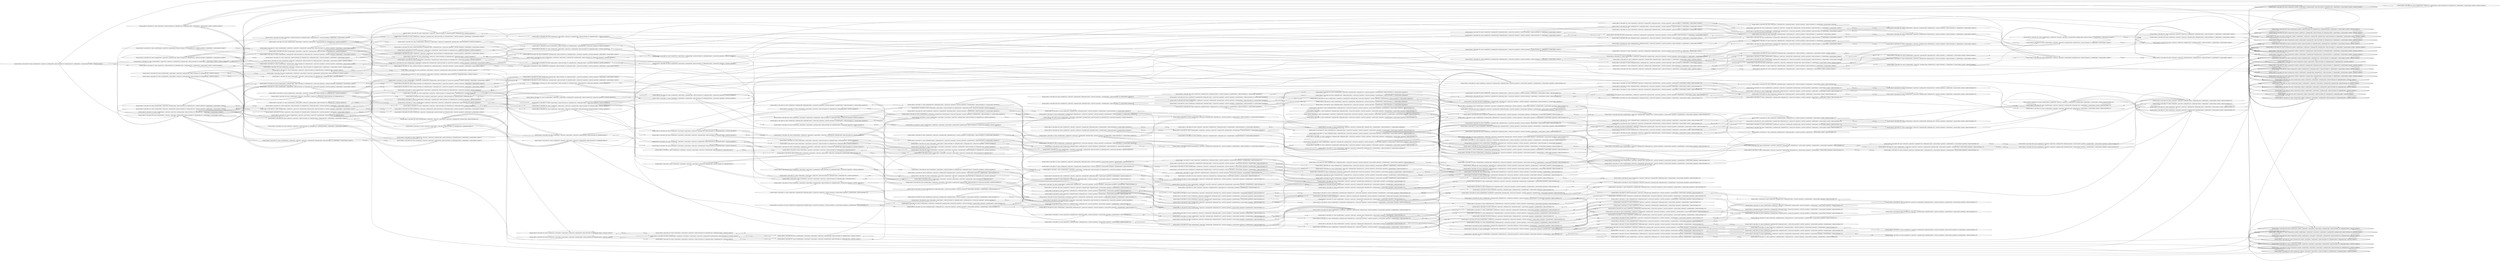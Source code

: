 digraph {
rankdir="LR"
s305[label="(instance index=0, state index=305, atoms={ontable(shaker1), empty(shot1), handempty(left), shaker-level(shaker1,l0), holding(right,shot1), shaked(shaker1), contains(shaker1,cocktail1), used(shot1,cocktail1)})"]
s302[label="(instance index=0, state index=302, atoms={ontable(shaker1), empty(shot1), handempty(right), shaker-level(shaker1,l0), holding(left,shot1), shaked(shaker1), contains(shaker1,cocktail1), used(shot1,cocktail1)})"]
s315[label="(instance index=0, state index=315, atoms={ontable(shaker1), empty(shot1), handempty(left), shaker-level(shaker1,l0), holding(right,shot1), used(shot1,ingredient2), shaked(shaker1), contains(shaker1,cocktail1)})"]
s319[label="(instance index=0, state index=319, atoms={ontable(shaker1), empty(shot1), handempty(right), shaker-level(shaker1,l0), holding(left,shot1), used(shot1,ingredient2), shaked(shaker1), contains(shaker1,cocktail1)})"]
s330[label="(instance index=0, state index=330, atoms={ontable(shaker1), empty(shot1), handempty(right), shaker-level(shaker1,l0), holding(left,shot1), used(shot1,ingredient1), shaked(shaker1), contains(shaker1,cocktail1)})"]
s333[label="(instance index=0, state index=333, atoms={ontable(shaker1), empty(shot1), handempty(left), shaker-level(shaker1,l0), holding(right,shot1), used(shot1,ingredient1), shaked(shaker1), contains(shaker1,cocktail1)})"]
s307[label="(instance index=0, state index=307, atoms={empty(shot1), shaker-level(shaker1,l0), holding(left,shaker1), holding(right,shot1), shaked(shaker1), contains(shaker1,cocktail1), used(shot1,cocktail1)})"]
s304[label="(instance index=0, state index=304, atoms={ontable(shaker1), ontable(shot1), empty(shot1), handempty(left), handempty(right), shaker-level(shaker1,l0), shaked(shaker1), contains(shaker1,cocktail1), used(shot1,cocktail1)})"]
s301[label="(instance index=0, state index=301, atoms={empty(shot1), shaker-level(shaker1,l0), holding(left,shot1), holding(right,shaker1), shaked(shaker1), contains(shaker1,cocktail1), used(shot1,cocktail1)})"]
s308[label="(instance index=0, state index=308, atoms={ontable(shaker1), clean(shot1), empty(shot1), handempty(left), shaker-level(shaker1,l0), holding(right,shot1), shaked(shaker1), contains(shaker1,cocktail1)})"]
s239[label="(instance index=0, state index=239, atoms={ontable(shaker1), empty(shaker1), empty(shot1), handempty(left), shaker-level(shaker1,l0), holding(right,shot1), used(shot1,cocktail1)})"]
s322[label="(instance index=0, state index=322, atoms={ontable(shaker1), clean(shot1), empty(shot1), handempty(right), shaker-level(shaker1,l0), holding(left,shot1), shaked(shaker1), contains(shaker1,cocktail1)})"]
s242[label="(instance index=0, state index=242, atoms={ontable(shaker1), empty(shaker1), empty(shot1), handempty(right), shaker-level(shaker1,l0), holding(left,shot1), used(shot1,cocktail1)})"]
s321[label="(instance index=0, state index=321, atoms={empty(shot1), shaker-level(shaker1,l0), holding(left,shot1), holding(right,shaker1), used(shot1,ingredient2), shaked(shaker1), contains(shaker1,cocktail1)})"]
s317[label="(instance index=0, state index=317, atoms={ontable(shaker1), ontable(shot1), empty(shot1), handempty(left), handempty(right), shaker-level(shaker1,l0), used(shot1,ingredient2), shaked(shaker1), contains(shaker1,cocktail1)})"]
s316[label="(instance index=0, state index=316, atoms={empty(shot1), shaker-level(shaker1,l0), holding(left,shaker1), holding(right,shot1), used(shot1,ingredient2), shaked(shaker1), contains(shaker1,cocktail1)})"]
s312[label="(instance index=0, state index=312, atoms={ontable(shaker1), handempty(left), shaker-level(shaker1,l0), holding(right,shot1), contains(shot1,ingredient2), used(shot1,ingredient2), shaked(shaker1), contains(shaker1,cocktail1)})"]
s323[label="(instance index=0, state index=323, atoms={ontable(shaker1), handempty(right), shaker-level(shaker1,l0), holding(left,shot1), contains(shot1,ingredient2), used(shot1,ingredient2), shaked(shaker1), contains(shaker1,cocktail1)})"]
s175[label="(instance index=0, state index=175, atoms={ontable(shaker1), empty(shaker1), empty(shot1), handempty(right), shaker-level(shaker1,l0), holding(left,shot1), used(shot1,ingredient2)})"]
s202[label="(instance index=0, state index=202, atoms={ontable(shaker1), empty(shaker1), empty(shot1), handempty(left), shaker-level(shaker1,l0), holding(right,shot1), used(shot1,ingredient2)})"]
s336[label="(instance index=0, state index=336, atoms={empty(shot1), shaker-level(shaker1,l0), holding(left,shaker1), holding(right,shot1), used(shot1,ingredient1), shaked(shaker1), contains(shaker1,cocktail1)})"]
s332[label="(instance index=0, state index=332, atoms={ontable(shaker1), ontable(shot1), empty(shot1), handempty(left), handempty(right), shaker-level(shaker1,l0), used(shot1,ingredient1), shaked(shaker1), contains(shaker1,cocktail1)})"]
s331[label="(instance index=0, state index=331, atoms={empty(shot1), shaker-level(shaker1,l0), holding(left,shot1), holding(right,shaker1), used(shot1,ingredient1), shaked(shaker1), contains(shaker1,cocktail1)})"]
s327[label="(instance index=0, state index=327, atoms={ontable(shaker1), handempty(right), shaker-level(shaker1,l0), holding(left,shot1), contains(shot1,ingredient1), used(shot1,ingredient1), shaked(shaker1), contains(shaker1,cocktail1)})"]
s183[label="(instance index=0, state index=183, atoms={ontable(shaker1), empty(shaker1), empty(shot1), handempty(right), shaker-level(shaker1,l0), holding(left,shot1), used(shot1,ingredient1)})"]
s311[label="(instance index=0, state index=311, atoms={ontable(shaker1), handempty(left), shaker-level(shaker1,l0), holding(right,shot1), contains(shot1,ingredient1), used(shot1,ingredient1), shaked(shaker1), contains(shaker1,cocktail1)})"]
s186[label="(instance index=0, state index=186, atoms={ontable(shaker1), empty(shaker1), empty(shot1), handempty(left), shaker-level(shaker1,l0), holding(right,shot1), used(shot1,ingredient1)})"]
s306[label="(instance index=0, state index=306, atoms={ontable(shot1), empty(shot1), handempty(right), shaker-level(shaker1,l0), holding(left,shaker1), shaked(shaker1), contains(shaker1,cocktail1), used(shot1,cocktail1)})"]
s237[label="(instance index=0, state index=237, atoms={empty(shaker1), empty(shot1), shaker-level(shaker1,l0), holding(left,shaker1), holding(right,shot1), used(shot1,cocktail1)})"]
s303[label="(instance index=0, state index=303, atoms={ontable(shot1), empty(shot1), handempty(left), shaker-level(shaker1,l0), holding(right,shaker1), shaked(shaker1), contains(shaker1,cocktail1), used(shot1,cocktail1)})"]
s243[label="(instance index=0, state index=243, atoms={empty(shaker1), empty(shot1), shaker-level(shaker1,l0), holding(left,shot1), holding(right,shaker1), used(shot1,cocktail1)})"]
s240[label="(instance index=0, state index=240, atoms={ontable(shaker1), ontable(shot1), empty(shaker1), empty(shot1), handempty(left), handempty(right), shaker-level(shaker1,l0), used(shot1,cocktail1)})"]
s309[label="(instance index=0, state index=309, atoms={clean(shot1), empty(shot1), shaker-level(shaker1,l0), holding(left,shaker1), holding(right,shot1), shaked(shaker1), contains(shaker1,cocktail1)})"]
s310[label="(instance index=0, state index=310, atoms={ontable(shaker1), ontable(shot1), clean(shot1), empty(shot1), handempty(left), handempty(right), shaker-level(shaker1,l0), shaked(shaker1), contains(shaker1,cocktail1)})"]
s196[label="(instance index=0, state index=196, atoms={ontable(shaker1), clean(shot1), empty(shaker1), empty(shot1), handempty(left), shaker-level(shaker1,l0), holding(right,shot1)})"]
s326[label="(instance index=0, state index=326, atoms={clean(shot1), empty(shot1), shaker-level(shaker1,l0), holding(left,shot1), holding(right,shaker1), shaked(shaker1), contains(shaker1,cocktail1)})"]
s178[label="(instance index=0, state index=178, atoms={ontable(shaker1), clean(shot1), empty(shaker1), empty(shot1), handempty(right), shaker-level(shaker1,l0), holding(left,shot1)})"]
s318[label="(instance index=0, state index=318, atoms={ontable(shot1), empty(shot1), handempty(left), shaker-level(shaker1,l0), holding(right,shaker1), used(shot1,ingredient2), shaked(shaker1), contains(shaker1,cocktail1)})"]
s176[label="(instance index=0, state index=176, atoms={empty(shaker1), empty(shot1), shaker-level(shaker1,l0), holding(left,shot1), holding(right,shaker1), used(shot1,ingredient2)})"]
s320[label="(instance index=0, state index=320, atoms={ontable(shot1), empty(shot1), handempty(right), shaker-level(shaker1,l0), holding(left,shaker1), used(shot1,ingredient2), shaked(shaker1), contains(shaker1,cocktail1)})"]
s177[label="(instance index=0, state index=177, atoms={ontable(shaker1), ontable(shot1), empty(shaker1), empty(shot1), handempty(left), handempty(right), shaker-level(shaker1,l0), used(shot1,ingredient2)})"]
s205[label="(instance index=0, state index=205, atoms={empty(shaker1), empty(shot1), shaker-level(shaker1,l0), holding(left,shaker1), holding(right,shot1), used(shot1,ingredient2)})"]
s313[label="(instance index=0, state index=313, atoms={shaker-level(shaker1,l0), holding(left,shaker1), holding(right,shot1), contains(shot1,ingredient2), used(shot1,ingredient2), shaked(shaker1), contains(shaker1,cocktail1)})"]
s314[label="(instance index=0, state index=314, atoms={ontable(shaker1), ontable(shot1), handempty(left), handempty(right), shaker-level(shaker1,l0), contains(shot1,ingredient2), used(shot1,ingredient2), shaked(shaker1), contains(shaker1,cocktail1)})"]
s324[label="(instance index=0, state index=324, atoms={shaker-level(shaker1,l0), holding(left,shot1), holding(right,shaker1), contains(shot1,ingredient2), used(shot1,ingredient2), shaked(shaker1), contains(shaker1,cocktail1)})"]
s173[label="(instance index=0, state index=173, atoms={ontable(shaker1), empty(shaker1), handempty(right), shaker-level(shaker1,l0), holding(left,shot1), contains(shot1,ingredient2), used(shot1,ingredient2)})"]
s171[label="(instance index=0, state index=171, atoms={ontable(shaker1), empty(shaker1), handempty(left), shaker-level(shaker1,l0), holding(right,shot1), contains(shot1,ingredient2), used(shot1,ingredient2)})"]
s335[label="(instance index=0, state index=335, atoms={ontable(shot1), empty(shot1), handempty(right), shaker-level(shaker1,l0), holding(left,shaker1), used(shot1,ingredient1), shaked(shaker1), contains(shaker1,cocktail1)})"]
s189[label="(instance index=0, state index=189, atoms={empty(shaker1), empty(shot1), shaker-level(shaker1,l0), holding(left,shaker1), holding(right,shot1), used(shot1,ingredient1)})"]
s334[label="(instance index=0, state index=334, atoms={ontable(shot1), empty(shot1), handempty(left), shaker-level(shaker1,l0), holding(right,shaker1), used(shot1,ingredient1), shaked(shaker1), contains(shaker1,cocktail1)})"]
s184[label="(instance index=0, state index=184, atoms={empty(shaker1), empty(shot1), shaker-level(shaker1,l0), holding(left,shot1), holding(right,shaker1), used(shot1,ingredient1)})"]
s185[label="(instance index=0, state index=185, atoms={ontable(shaker1), ontable(shot1), empty(shaker1), empty(shot1), handempty(left), handempty(right), shaker-level(shaker1,l0), used(shot1,ingredient1)})"]
s328[label="(instance index=0, state index=328, atoms={shaker-level(shaker1,l0), holding(left,shot1), holding(right,shaker1), contains(shot1,ingredient1), used(shot1,ingredient1), shaked(shaker1), contains(shaker1,cocktail1)})"]
s329[label="(instance index=0, state index=329, atoms={ontable(shaker1), ontable(shot1), handempty(left), handempty(right), shaker-level(shaker1,l0), contains(shot1,ingredient1), used(shot1,ingredient1), shaked(shaker1), contains(shaker1,cocktail1)})"]
s181[label="(instance index=0, state index=181, atoms={ontable(shaker1), empty(shaker1), handempty(right), shaker-level(shaker1,l0), holding(left,shot1), contains(shot1,ingredient1), used(shot1,ingredient1)})"]
s339[label="(instance index=0, state index=339, atoms={shaker-level(shaker1,l0), holding(left,shaker1), holding(right,shot1), contains(shot1,ingredient1), used(shot1,ingredient1), shaked(shaker1), contains(shaker1,cocktail1)})"]
s197[label="(instance index=0, state index=197, atoms={ontable(shaker1), empty(shaker1), handempty(left), shaker-level(shaker1,l0), holding(right,shot1), contains(shot1,ingredient1), used(shot1,ingredient1)})"]
s238[label="(instance index=0, state index=238, atoms={ontable(shot1), empty(shaker1), empty(shot1), handempty(right), shaker-level(shaker1,l0), holding(left,shaker1), used(shot1,cocktail1)})"]
s241[label="(instance index=0, state index=241, atoms={ontable(shot1), empty(shaker1), empty(shot1), handempty(left), shaker-level(shaker1,l0), holding(right,shaker1), used(shot1,cocktail1)})"]
s342[label="(instance index=0, state index=342, atoms={ontable(shot1), clean(shot1), empty(shot1), handempty(right), shaker-level(shaker1,l0), holding(left,shaker1), shaked(shaker1), contains(shaker1,cocktail1)})"]
s198[label="(instance index=0, state index=198, atoms={clean(shot1), empty(shaker1), empty(shot1), shaker-level(shaker1,l0), holding(left,shaker1), holding(right,shot1)})"]
s340[label="(instance index=0, state index=340, atoms={ontable(shot1), clean(shot1), empty(shot1), handempty(left), shaker-level(shaker1,l0), holding(right,shaker1), shaked(shaker1), contains(shaker1,cocktail1)})"]
s180[label="(instance index=0, state index=180, atoms={ontable(shaker1), ontable(shot1), clean(shot1), empty(shaker1), empty(shot1), handempty(left), handempty(right), shaker-level(shaker1,l0)})"]
s179[label="(instance index=0, state index=179, atoms={clean(shot1), empty(shaker1), empty(shot1), shaker-level(shaker1,l0), holding(left,shot1), holding(right,shaker1)})"]
s203[label="(instance index=0, state index=203, atoms={ontable(shot1), empty(shaker1), empty(shot1), handempty(left), shaker-level(shaker1,l0), holding(right,shaker1), used(shot1,ingredient2)})"]
s204[label="(instance index=0, state index=204, atoms={ontable(shot1), empty(shaker1), empty(shot1), handempty(right), shaker-level(shaker1,l0), holding(left,shaker1), used(shot1,ingredient2)})"]
s341[label="(instance index=0, state index=341, atoms={ontable(shot1), handempty(right), shaker-level(shaker1,l0), holding(left,shaker1), contains(shot1,ingredient2), used(shot1,ingredient2), shaked(shaker1), contains(shaker1,cocktail1)})"]
s160[label="(instance index=0, state index=160, atoms={empty(shaker1), shaker-level(shaker1,l0), holding(left,shaker1), holding(right,shot1), contains(shot1,ingredient2), used(shot1,ingredient2)})"]
s325[label="(instance index=0, state index=325, atoms={ontable(shot1), handempty(left), shaker-level(shaker1,l0), holding(right,shaker1), contains(shot1,ingredient2), used(shot1,ingredient2), shaked(shaker1), contains(shaker1,cocktail1)})"]
s174[label="(instance index=0, state index=174, atoms={empty(shaker1), shaker-level(shaker1,l0), holding(left,shot1), holding(right,shaker1), contains(shot1,ingredient2), used(shot1,ingredient2)})"]
s161[label="(instance index=0, state index=161, atoms={ontable(shaker1), ontable(shot1), empty(shaker1), handempty(left), handempty(right), shaker-level(shaker1,l0), contains(shot1,ingredient2), used(shot1,ingredient2)})"]
s188[label="(instance index=0, state index=188, atoms={ontable(shot1), empty(shaker1), empty(shot1), handempty(right), shaker-level(shaker1,l0), holding(left,shaker1), used(shot1,ingredient1)})"]
s187[label="(instance index=0, state index=187, atoms={ontable(shot1), empty(shaker1), empty(shot1), handempty(left), shaker-level(shaker1,l0), holding(right,shaker1), used(shot1,ingredient1)})"]
s337[label="(instance index=0, state index=337, atoms={ontable(shot1), handempty(left), shaker-level(shaker1,l0), holding(right,shaker1), contains(shot1,ingredient1), used(shot1,ingredient1), shaked(shaker1), contains(shaker1,cocktail1)})"]
s182[label="(instance index=0, state index=182, atoms={empty(shaker1), shaker-level(shaker1,l0), holding(left,shot1), holding(right,shaker1), contains(shot1,ingredient1), used(shot1,ingredient1)})"]
s338[label="(instance index=0, state index=338, atoms={ontable(shot1), handempty(right), shaker-level(shaker1,l0), holding(left,shaker1), contains(shot1,ingredient1), used(shot1,ingredient1), shaked(shaker1), contains(shaker1,cocktail1)})"]
s83[label="(instance index=0, state index=83, atoms={ontable(shaker1), ontable(shot1), empty(shaker1), handempty(left), handempty(right), shaker-level(shaker1,l0), contains(shot1,ingredient1), used(shot1,ingredient1)})"]
s82[label="(instance index=0, state index=82, atoms={empty(shaker1), shaker-level(shaker1,l0), holding(left,shaker1), holding(right,shot1), contains(shot1,ingredient1), used(shot1,ingredient1)})"]
s249[label="(instance index=0, state index=249, atoms={ontable(shot1), clean(shaker1), empty(shaker1), empty(shot1), handempty(right), shaker-level(shaker1,l0), holding(left,shaker1), used(shot1,cocktail1)})"]
s201[label="(instance index=0, state index=201, atoms={ontable(shot1), clean(shot1), empty(shaker1), empty(shot1), handempty(left), shaker-level(shaker1,l0), holding(right,shaker1)})"]
s199[label="(instance index=0, state index=199, atoms={ontable(shot1), clean(shot1), empty(shaker1), empty(shot1), handempty(right), shaker-level(shaker1,l0), holding(left,shaker1)})"]
s244[label="(instance index=0, state index=244, atoms={ontable(shot1), clean(shaker1), empty(shaker1), empty(shot1), handempty(left), shaker-level(shaker1,l0), holding(right,shaker1), used(shot1,cocktail1)})"]
s2[label="(instance index=0, state index=2, atoms={ontable(shot1), clean(shaker1), clean(shot1), empty(shaker1), empty(shot1), handempty(left), shaker-level(shaker1,l0), holding(right,shaker1)})"]
s4[label="(instance index=0, state index=4, atoms={ontable(shot1), clean(shaker1), clean(shot1), empty(shaker1), empty(shot1), handempty(right), shaker-level(shaker1,l0), holding(left,shaker1)})"]
s245[label="(instance index=0, state index=245, atoms={clean(shaker1), empty(shaker1), empty(shot1), shaker-level(shaker1,l0), holding(left,shot1), holding(right,shaker1), used(shot1,cocktail1)})"]
s246[label="(instance index=0, state index=246, atoms={ontable(shaker1), ontable(shot1), clean(shaker1), empty(shaker1), empty(shot1), handempty(left), handempty(right), shaker-level(shaker1,l0), used(shot1,cocktail1)})"]
s81[label="(instance index=0, state index=81, atoms={ontable(shot1), empty(shaker1), handempty(right), shaker-level(shaker1,l0), holding(left,shaker1), contains(shot1,ingredient1), used(shot1,ingredient1)})"]
s200[label="(instance index=0, state index=200, atoms={ontable(shot1), empty(shaker1), handempty(left), shaker-level(shaker1,l0), holding(right,shaker1), contains(shot1,ingredient1), used(shot1,ingredient1)})"]
s194[label="(instance index=0, state index=194, atoms={ontable(shot1), clean(shaker1), empty(shaker1), empty(shot1), handempty(left), shaker-level(shaker1,l0), holding(right,shaker1), used(shot1,ingredient1)})"]
s190[label="(instance index=0, state index=190, atoms={ontable(shot1), clean(shaker1), empty(shaker1), empty(shot1), handempty(right), shaker-level(shaker1,l0), holding(left,shaker1), used(shot1,ingredient1)})"]
s172[label="(instance index=0, state index=172, atoms={ontable(shot1), empty(shaker1), handempty(left), shaker-level(shaker1,l0), holding(right,shaker1), contains(shot1,ingredient2), used(shot1,ingredient2)})"]
s159[label="(instance index=0, state index=159, atoms={ontable(shot1), empty(shaker1), handempty(right), shaker-level(shaker1,l0), holding(left,shaker1), contains(shot1,ingredient2), used(shot1,ingredient2)})"]
s166[label="(instance index=0, state index=166, atoms={ontable(shot1), clean(shaker1), empty(shaker1), empty(shot1), handempty(right), shaker-level(shaker1,l0), holding(left,shaker1), used(shot1,ingredient2)})"]
s169[label="(instance index=0, state index=169, atoms={ontable(shot1), clean(shaker1), empty(shaker1), empty(shot1), handempty(left), shaker-level(shaker1,l0), holding(right,shaker1), used(shot1,ingredient2)})"]
s250[label="(instance index=0, state index=250, atoms={clean(shaker1), empty(shaker1), empty(shot1), shaker-level(shaker1,l0), holding(left,shaker1), holding(right,shot1), used(shot1,cocktail1)})"]
s5[label="(instance index=0, state index=5, atoms={clean(shaker1), clean(shot1), empty(shaker1), empty(shot1), shaker-level(shaker1,l0), holding(left,shaker1), holding(right,shot1)})"]
s0[label="(instance index=0, state index=0, atoms={ontable(shaker1), ontable(shot1), clean(shaker1), clean(shot1), empty(shaker1), empty(shot1), handempty(left), handempty(right), shaker-level(shaker1,l0)})"]
s88[label="(instance index=0, state index=88, atoms={ontable(shot1), clean(shaker1), empty(shaker1), handempty(left), shaker-level(shaker1,l0), holding(right,shaker1), contains(shot1,ingredient1), used(shot1,ingredient1)})"]
s6[label="(instance index=0, state index=6, atoms={clean(shaker1), clean(shot1), empty(shaker1), empty(shot1), shaker-level(shaker1,l0), holding(left,shot1), holding(right,shaker1)})"]
s90[label="(instance index=0, state index=90, atoms={clean(shaker1), empty(shaker1), empty(shot1), shaker-level(shaker1,l0), holding(left,shot1), holding(right,shaker1), used(shot1,ingredient1)})"]
s137[label="(instance index=0, state index=137, atoms={ontable(shot1), handempty(left), holding(right,shaker1), contains(shot1,ingredient1), used(shot1,ingredient1), contains(shaker1,ingredient1), unshaked(shaker1), shaker-level(shaker1,l1)})"]
s139[label="(instance index=0, state index=139, atoms={ontable(shot1), handempty(right), holding(left,shaker1), contains(shot1,ingredient1), used(shot1,ingredient1), contains(shaker1,ingredient1), unshaked(shaker1), shaker-level(shaker1,l1)})"]
s248[label="(instance index=0, state index=248, atoms={ontable(shaker1), clean(shaker1), empty(shaker1), empty(shot1), handempty(right), shaker-level(shaker1,l0), holding(left,shot1), used(shot1,cocktail1)})"]
s84[label="(instance index=0, state index=84, atoms={ontable(shot1), clean(shaker1), empty(shaker1), handempty(right), shaker-level(shaker1,l0), holding(left,shaker1), contains(shot1,ingredient1), used(shot1,ingredient1)})"]
s192[label="(instance index=0, state index=192, atoms={ontable(shaker1), ontable(shot1), clean(shaker1), empty(shaker1), empty(shot1), handempty(left), handempty(right), shaker-level(shaker1,l0), used(shot1,ingredient1)})"]
s206[label="(instance index=0, state index=206, atoms={ontable(shot1), clean(shaker1), empty(shaker1), handempty(left), shaker-level(shaker1,l0), holding(right,shaker1), contains(shot1,ingredient2), used(shot1,ingredient2)})"]
s162[label="(instance index=0, state index=162, atoms={ontable(shot1), clean(shaker1), empty(shaker1), handempty(right), shaker-level(shaker1,l0), holding(left,shaker1), contains(shot1,ingredient2), used(shot1,ingredient2)})"]
s168[label="(instance index=0, state index=168, atoms={ontable(shaker1), ontable(shot1), clean(shaker1), empty(shaker1), empty(shot1), handempty(left), handempty(right), shaker-level(shaker1,l0), used(shot1,ingredient2)})"]
s170[label="(instance index=0, state index=170, atoms={clean(shaker1), empty(shaker1), empty(shot1), shaker-level(shaker1,l0), holding(left,shot1), holding(right,shaker1), used(shot1,ingredient2)})"]
s55[label="(instance index=0, state index=55, atoms={ontable(shot1), handempty(left), holding(right,shaker1), contains(shot1,ingredient2), used(shot1,ingredient2), unshaked(shaker1), shaker-level(shaker1,l1), contains(shaker1,ingredient2)})"]
s56[label="(instance index=0, state index=56, atoms={ontable(shot1), handempty(right), holding(left,shaker1), contains(shot1,ingredient2), used(shot1,ingredient2), unshaked(shaker1), shaker-level(shaker1,l1), contains(shaker1,ingredient2)})"]
s247[label="(instance index=0, state index=247, atoms={ontable(shaker1), clean(shaker1), empty(shaker1), empty(shot1), handempty(left), shaker-level(shaker1,l0), holding(right,shot1), used(shot1,cocktail1)})"]
s191[label="(instance index=0, state index=191, atoms={clean(shaker1), empty(shaker1), empty(shot1), shaker-level(shaker1,l0), holding(left,shaker1), holding(right,shot1), used(shot1,ingredient1)})"]
s165[label="(instance index=0, state index=165, atoms={clean(shaker1), empty(shaker1), empty(shot1), shaker-level(shaker1,l0), holding(left,shaker1), holding(right,shot1), used(shot1,ingredient2)})"]
s405[label="(instance index=0, state index=405, atoms={ontable(shot1), empty(shot1), handempty(left), holding(right,shaker1), used(shot1,ingredient2), unshaked(shaker1), shaker-level(shaker1,l1), contains(shaker1,ingredient2)})"]
s18[label="(instance index=0, state index=18, atoms={ontable(shaker1), ontable(shot1), handempty(left), handempty(right), contains(shot1,ingredient2), used(shot1,ingredient2), unshaked(shaker1), shaker-level(shaker1,l1), contains(shaker1,ingredient2)})"]
s11[label="(instance index=0, state index=11, atoms={ontable(shaker1), clean(shaker1), empty(shaker1), empty(shot1), handempty(right), shaker-level(shaker1,l0), holding(left,shot1), used(shot1,ingredient2)})"]
s17[label="(instance index=0, state index=17, atoms={holding(left,shot1), holding(right,shaker1), contains(shot1,ingredient2), used(shot1,ingredient2), unshaked(shaker1), shaker-level(shaker1,l1), contains(shaker1,ingredient2)})"]
s1[label="(instance index=0, state index=1, atoms={ontable(shaker1), clean(shaker1), clean(shot1), empty(shaker1), empty(shot1), handempty(left), shaker-level(shaker1,l0), holding(right,shot1)})"]
s3[label="(instance index=0, state index=3, atoms={ontable(shaker1), clean(shaker1), clean(shot1), empty(shaker1), empty(shot1), handempty(right), shaker-level(shaker1,l0), holding(left,shot1)})"]
s93[label="(instance index=0, state index=93, atoms={ontable(shot1), empty(shot1), handempty(left), holding(right,shaker1), used(shot1,ingredient1), contains(shaker1,ingredient1), unshaked(shaker1), shaker-level(shaker1,l1)})"]
s100[label="(instance index=0, state index=100, atoms={holding(left,shaker1), holding(right,shot1), contains(shot1,ingredient1), used(shot1,ingredient1), contains(shaker1,ingredient1), unshaked(shaker1), shaker-level(shaker1,l1)})"]
s101[label="(instance index=0, state index=101, atoms={ontable(shaker1), ontable(shot1), handempty(left), handempty(right), contains(shot1,ingredient1), used(shot1,ingredient1), contains(shaker1,ingredient1), unshaked(shaker1), shaker-level(shaker1,l1)})"]
s96[label="(instance index=0, state index=96, atoms={ontable(shot1), empty(shot1), handempty(right), holding(left,shaker1), used(shot1,ingredient1), contains(shaker1,ingredient1), unshaked(shaker1), shaker-level(shaker1,l1)})"]
s9[label="(instance index=0, state index=9, atoms={clean(shaker1), empty(shaker1), shaker-level(shaker1,l0), holding(left,shot1), holding(right,shaker1), contains(shot1,ingredient2), used(shot1,ingredient2)})"]
s86[label="(instance index=0, state index=86, atoms={ontable(shaker1), ontable(shot1), clean(shaker1), empty(shaker1), handempty(left), handempty(right), shaker-level(shaker1,l0), contains(shot1,ingredient1), used(shot1,ingredient1)})"]
s10[label="(instance index=0, state index=10, atoms={ontable(shaker1), ontable(shot1), clean(shaker1), empty(shaker1), handempty(left), handempty(right), shaker-level(shaker1,l0), contains(shot1,ingredient2), used(shot1,ingredient2)})"]
s89[label="(instance index=0, state index=89, atoms={clean(shaker1), empty(shaker1), shaker-level(shaker1,l0), holding(left,shot1), holding(right,shaker1), contains(shot1,ingredient1), used(shot1,ingredient1)})"]
s140[label="(instance index=0, state index=140, atoms={holding(left,shot1), holding(right,shaker1), contains(shot1,ingredient1), used(shot1,ingredient1), contains(shaker1,ingredient1), unshaked(shaker1), shaker-level(shaker1,l1)})"]
s195[label="(instance index=0, state index=195, atoms={ontable(shaker1), clean(shaker1), empty(shaker1), empty(shot1), handempty(right), shaker-level(shaker1,l0), holding(left,shot1), used(shot1,ingredient1)})"]
s59[label="(instance index=0, state index=59, atoms={ontable(shot1), empty(shot1), handempty(right), holding(left,shaker1), used(shot1,ingredient2), unshaked(shaker1), shaker-level(shaker1,l1), contains(shaker1,ingredient2)})"]
s85[label="(instance index=0, state index=85, atoms={clean(shaker1), empty(shaker1), shaker-level(shaker1,l0), holding(left,shaker1), holding(right,shot1), contains(shot1,ingredient1), used(shot1,ingredient1)})"]
s193[label="(instance index=0, state index=193, atoms={ontable(shaker1), clean(shaker1), empty(shaker1), empty(shot1), handempty(left), shaker-level(shaker1,l0), holding(right,shot1), used(shot1,ingredient1)})"]
s57[label="(instance index=0, state index=57, atoms={holding(left,shaker1), holding(right,shot1), contains(shot1,ingredient2), used(shot1,ingredient2), unshaked(shaker1), shaker-level(shaker1,l1), contains(shaker1,ingredient2)})"]
s163[label="(instance index=0, state index=163, atoms={clean(shaker1), empty(shaker1), shaker-level(shaker1,l0), holding(left,shaker1), holding(right,shot1), contains(shot1,ingredient2), used(shot1,ingredient2)})"]
s167[label="(instance index=0, state index=167, atoms={ontable(shaker1), clean(shaker1), empty(shaker1), empty(shot1), handempty(left), shaker-level(shaker1,l0), holding(right,shot1), used(shot1,ingredient2)})"]
s13[label="(instance index=0, state index=13, atoms={empty(shot1), holding(left,shot1), holding(right,shaker1), used(shot1,ingredient2), unshaked(shaker1), shaker-level(shaker1,l1), contains(shaker1,ingredient2)})"]
s14[label="(instance index=0, state index=14, atoms={ontable(shaker1), ontable(shot1), empty(shot1), handempty(left), handempty(right), used(shot1,ingredient2), unshaked(shaker1), shaker-level(shaker1,l1), contains(shaker1,ingredient2)})"]
s16[label="(instance index=0, state index=16, atoms={ontable(shaker1), handempty(right), holding(left,shot1), contains(shot1,ingredient2), used(shot1,ingredient2), unshaked(shaker1), shaker-level(shaker1,l1), contains(shaker1,ingredient2)})"]
s94[label="(instance index=0, state index=94, atoms={ontable(shaker1), ontable(shot1), empty(shot1), handempty(left), handempty(right), used(shot1,ingredient1), contains(shaker1,ingredient1), unshaked(shaker1), shaker-level(shaker1,l1)})"]
s7[label="(instance index=0, state index=7, atoms={ontable(shaker1), clean(shaker1), empty(shaker1), handempty(right), shaker-level(shaker1,l0), holding(left,shot1), contains(shot1,ingredient1), used(shot1,ingredient1)})"]
s87[label="(instance index=0, state index=87, atoms={ontable(shaker1), clean(shaker1), empty(shaker1), handempty(left), shaker-level(shaker1,l0), holding(right,shot1), contains(shot1,ingredient1), used(shot1,ingredient1)})"]
s91[label="(instance index=0, state index=91, atoms={empty(shot1), holding(left,shot1), holding(right,shaker1), used(shot1,ingredient1), contains(shaker1,ingredient1), unshaked(shaker1), shaker-level(shaker1,l1)})"]
s97[label="(instance index=0, state index=97, atoms={empty(shot1), holding(left,shaker1), holding(right,shot1), used(shot1,ingredient1), contains(shaker1,ingredient1), unshaked(shaker1), shaker-level(shaker1,l1)})"]
s99[label="(instance index=0, state index=99, atoms={ontable(shaker1), handempty(left), holding(right,shot1), contains(shot1,ingredient1), used(shot1,ingredient1), contains(shaker1,ingredient1), unshaked(shaker1), shaker-level(shaker1,l1)})"]
s8[label="(instance index=0, state index=8, atoms={ontable(shaker1), clean(shaker1), empty(shaker1), handempty(right), shaker-level(shaker1,l0), holding(left,shot1), contains(shot1,ingredient2), used(shot1,ingredient2)})"]
s402[label="(instance index=0, state index=402, atoms={ontable(shot1), clean(shot1), empty(shot1), handempty(left), holding(right,shaker1), unshaked(shaker1), shaker-level(shaker1,l1), contains(shaker1,ingredient2)})"]
s138[label="(instance index=0, state index=138, atoms={ontable(shaker1), handempty(right), holding(left,shot1), contains(shot1,ingredient1), used(shot1,ingredient1), contains(shaker1,ingredient1), unshaked(shaker1), shaker-level(shaker1,l1)})"]
s403[label="(instance index=0, state index=403, atoms={ontable(shot1), clean(shot1), empty(shot1), handempty(right), holding(left,shaker1), unshaked(shaker1), shaker-level(shaker1,l1), contains(shaker1,ingredient2)})"]
s375[label="(instance index=0, state index=375, atoms={ontable(shot1), empty(shot1), handempty(left), holding(right,shaker1), used(shot1,ingredient2), contains(shaker1,ingredient1), unshaked(shaker1), shaker-level(shaker1,l1)})"]
s377[label="(instance index=0, state index=377, atoms={ontable(shot1), empty(shot1), handempty(right), holding(left,shaker1), used(shot1,ingredient2), contains(shaker1,ingredient1), unshaked(shaker1), shaker-level(shaker1,l1)})"]
s384[label="(instance index=0, state index=384, atoms={ontable(shot1), clean(shot1), empty(shot1), handempty(left), holding(right,shaker1), contains(shaker1,ingredient1), unshaked(shaker1), shaker-level(shaker1,l1)})"]
s386[label="(instance index=0, state index=386, atoms={ontable(shot1), clean(shot1), empty(shot1), handempty(right), holding(left,shaker1), contains(shaker1,ingredient1), unshaked(shaker1), shaker-level(shaker1,l1)})"]
s394[label="(instance index=0, state index=394, atoms={ontable(shot1), empty(shot1), handempty(left), holding(right,shaker1), used(shot1,ingredient1), unshaked(shaker1), shaker-level(shaker1,l1), contains(shaker1,ingredient2)})"]
s396[label="(instance index=0, state index=396, atoms={ontable(shot1), empty(shot1), handempty(right), holding(left,shaker1), used(shot1,ingredient1), unshaked(shaker1), shaker-level(shaker1,l1), contains(shaker1,ingredient2)})"]
s54[label="(instance index=0, state index=54, atoms={ontable(shaker1), handempty(left), holding(right,shot1), contains(shot1,ingredient2), used(shot1,ingredient2), unshaked(shaker1), shaker-level(shaker1,l1), contains(shaker1,ingredient2)})"]
s58[label="(instance index=0, state index=58, atoms={empty(shot1), holding(left,shaker1), holding(right,shot1), used(shot1,ingredient2), unshaked(shaker1), shaker-level(shaker1,l1), contains(shaker1,ingredient2)})"]
s164[label="(instance index=0, state index=164, atoms={ontable(shaker1), clean(shaker1), empty(shaker1), handempty(left), shaker-level(shaker1,l0), holding(right,shot1), contains(shot1,ingredient2), used(shot1,ingredient2)})"]
s20[label="(instance index=0, state index=20, atoms={empty(shot1), holding(left,shot1), holding(right,shaker1), used(shot1,ingredient2), unshaked(shaker1), contains(shaker1,ingredient2), shaker-level(shaker1,l2)})"]
s103[label="(instance index=0, state index=103, atoms={empty(shot1), holding(left,shaker1), holding(right,shot1), used(shot1,ingredient1), contains(shaker1,ingredient1), unshaked(shaker1), shaker-level(shaker1,l2)})"]
s114[label="(instance index=0, state index=114, atoms={empty(shot1), holding(left,shot1), holding(right,shaker1), used(shot1,ingredient1), contains(shaker1,ingredient1), unshaked(shaker1), shaker-level(shaker1,l2)})"]
s30[label="(instance index=0, state index=30, atoms={empty(shot1), holding(left,shaker1), holding(right,shot1), used(shot1,ingredient2), unshaked(shaker1), contains(shaker1,ingredient2), shaker-level(shaker1,l2)})"]
s400[label="(instance index=0, state index=400, atoms={ontable(shot1), handempty(left), holding(right,shaker1), contains(shot1,ingredient1), used(shot1,ingredient1), unshaked(shaker1), shaker-level(shaker1,l1), contains(shaker1,ingredient2)})"]
s141[label="(instance index=0, state index=141, atoms={clean(shot1), empty(shot1), holding(left,shaker1), holding(right,shot1), contains(shaker1,ingredient1), unshaked(shaker1), shaker-level(shaker1,l1)})"]
s12[label="(instance index=0, state index=12, atoms={ontable(shaker1), empty(shot1), handempty(right), holding(left,shot1), used(shot1,ingredient2), unshaked(shaker1), shaker-level(shaker1,l1), contains(shaker1,ingredient2)})"]
s404[label="(instance index=0, state index=404, atoms={clean(shot1), empty(shot1), holding(left,shot1), holding(right,shaker1), unshaked(shaker1), shaker-level(shaker1,l1), contains(shaker1,ingredient2)})"]
s95[label="(instance index=0, state index=95, atoms={ontable(shaker1), empty(shot1), handempty(left), holding(right,shot1), used(shot1,ingredient1), contains(shaker1,ingredient1), unshaked(shaker1), shaker-level(shaker1,l1)})"]
s92[label="(instance index=0, state index=92, atoms={ontable(shaker1), empty(shot1), handempty(right), holding(left,shot1), used(shot1,ingredient1), contains(shaker1,ingredient1), unshaked(shaker1), shaker-level(shaker1,l1)})"]
s142[label="(instance index=0, state index=142, atoms={ontable(shaker1), ontable(shot1), clean(shot1), empty(shot1), handempty(left), handempty(right), contains(shaker1,ingredient1), unshaked(shaker1), shaker-level(shaker1,l1)})"]
s401[label="(instance index=0, state index=401, atoms={ontable(shot1), handempty(right), holding(left,shaker1), contains(shot1,ingredient1), used(shot1,ingredient1), unshaked(shaker1), shaker-level(shaker1,l1), contains(shaker1,ingredient2)})"]
s382[label="(instance index=0, state index=382, atoms={ontable(shot1), handempty(left), holding(right,shaker1), contains(shot1,ingredient2), used(shot1,ingredient2), contains(shaker1,ingredient1), unshaked(shaker1), shaker-level(shaker1,l1)})"]
s374[label="(instance index=0, state index=374, atoms={ontable(shaker1), ontable(shot1), empty(shot1), handempty(left), handempty(right), used(shot1,ingredient2), contains(shaker1,ingredient1), unshaked(shaker1), shaker-level(shaker1,l1)})"]
s378[label="(instance index=0, state index=378, atoms={empty(shot1), holding(left,shot1), holding(right,shaker1), used(shot1,ingredient2), contains(shaker1,ingredient1), unshaked(shaker1), shaker-level(shaker1,l1)})"]
s385[label="(instance index=0, state index=385, atoms={ontable(shot1), handempty(right), holding(left,shaker1), contains(shot1,ingredient2), used(shot1,ingredient2), contains(shaker1,ingredient1), unshaked(shaker1), shaker-level(shaker1,l1)})"]
s383[label="(instance index=0, state index=383, atoms={clean(shot1), empty(shot1), holding(left,shot1), holding(right,shaker1), contains(shaker1,ingredient1), unshaked(shaker1), shaker-level(shaker1,l1)})"]
s63[label="(instance index=0, state index=63, atoms={ontable(shaker1), ontable(shot1), clean(shot1), empty(shot1), handempty(left), handempty(right), unshaked(shaker1), shaker-level(shaker1,l1), contains(shaker1,ingredient2)})"]
s393[label="(instance index=0, state index=393, atoms={ontable(shaker1), ontable(shot1), empty(shot1), handempty(left), handempty(right), used(shot1,ingredient1), unshaked(shaker1), shaker-level(shaker1,l1), contains(shaker1,ingredient2)})"]
s397[label="(instance index=0, state index=397, atoms={empty(shot1), holding(left,shot1), holding(right,shaker1), used(shot1,ingredient1), unshaked(shaker1), shaker-level(shaker1,l1), contains(shaker1,ingredient2)})"]
s373[label="(instance index=0, state index=373, atoms={empty(shot1), holding(left,shaker1), holding(right,shot1), used(shot1,ingredient2), contains(shaker1,ingredient1), unshaked(shaker1), shaker-level(shaker1,l1)})"]
s60[label="(instance index=0, state index=60, atoms={ontable(shaker1), empty(shot1), handempty(left), holding(right,shot1), used(shot1,ingredient2), unshaked(shaker1), shaker-level(shaker1,l1), contains(shaker1,ingredient2)})"]
s62[label="(instance index=0, state index=62, atoms={clean(shot1), empty(shot1), holding(left,shaker1), holding(right,shot1), unshaked(shaker1), shaker-level(shaker1,l1), contains(shaker1,ingredient2)})"]
s392[label="(instance index=0, state index=392, atoms={empty(shot1), holding(left,shaker1), holding(right,shot1), used(shot1,ingredient1), unshaked(shaker1), shaker-level(shaker1,l1), contains(shaker1,ingredient2)})"]
s19[label="(instance index=0, state index=19, atoms={ontable(shaker1), empty(shot1), handempty(right), holding(left,shot1), used(shot1,ingredient2), unshaked(shaker1), contains(shaker1,ingredient2), shaker-level(shaker1,l2)})"]
s102[label="(instance index=0, state index=102, atoms={ontable(shaker1), empty(shot1), handempty(left), holding(right,shot1), used(shot1,ingredient1), contains(shaker1,ingredient1), unshaked(shaker1), shaker-level(shaker1,l2)})"]
s113[label="(instance index=0, state index=113, atoms={ontable(shaker1), empty(shot1), handempty(right), holding(left,shot1), used(shot1,ingredient1), contains(shaker1,ingredient1), unshaked(shaker1), shaker-level(shaker1,l2)})"]
s32[label="(instance index=0, state index=32, atoms={ontable(shaker1), empty(shot1), handempty(left), holding(right,shot1), used(shot1,ingredient2), unshaked(shaker1), contains(shaker1,ingredient2), shaker-level(shaker1,l2)})"]
s53[label="(instance index=0, state index=53, atoms={ontable(shot1), empty(shot1), handempty(left), holding(right,shaker1), used(shot1,ingredient2), unshaked(shaker1), contains(shaker1,ingredient2), shaker-level(shaker1,l2)})"]
s136[label="(instance index=0, state index=136, atoms={ontable(shot1), empty(shot1), handempty(right), holding(left,shaker1), used(shot1,ingredient1), contains(shaker1,ingredient1), unshaked(shaker1), shaker-level(shaker1,l2)})"]
s135[label="(instance index=0, state index=135, atoms={ontable(shot1), empty(shot1), handempty(left), holding(right,shaker1), used(shot1,ingredient1), contains(shaker1,ingredient1), unshaked(shaker1), shaker-level(shaker1,l2)})"]
s31[label="(instance index=0, state index=31, atoms={ontable(shot1), empty(shot1), handempty(right), holding(left,shaker1), used(shot1,ingredient2), unshaked(shaker1), contains(shaker1,ingredient2), shaker-level(shaker1,l2)})"]
s98[label="(instance index=0, state index=98, atoms={ontable(shaker1), clean(shot1), empty(shot1), handempty(left), holding(right,shot1), contains(shaker1,ingredient1), unshaked(shaker1), shaker-level(shaker1,l1)})"]
s15[label="(instance index=0, state index=15, atoms={ontable(shaker1), clean(shot1), empty(shot1), handempty(right), holding(left,shot1), unshaked(shaker1), shaker-level(shaker1,l1), contains(shaker1,ingredient2)})"]
s155[label="(instance index=0, state index=155, atoms={ontable(shot1), handempty(right), holding(left,shaker1), contains(shot1,ingredient2), used(shot1,ingredient2), contains(shaker1,ingredient1), unshaked(shaker1), contains(shaker1,ingredient2), shaker-level(shaker1,l2)})"]
s153[label="(instance index=0, state index=153, atoms={ontable(shot1), handempty(left), holding(right,shaker1), contains(shot1,ingredient2), used(shot1,ingredient2), contains(shaker1,ingredient1), unshaked(shaker1), contains(shaker1,ingredient2), shaker-level(shaker1,l2)})"]
s77[label="(instance index=0, state index=77, atoms={ontable(shot1), handempty(right), holding(left,shaker1), contains(shot1,ingredient1), used(shot1,ingredient1), contains(shaker1,ingredient1), unshaked(shaker1), contains(shaker1,ingredient2), shaker-level(shaker1,l2)})"]
s75[label="(instance index=0, state index=75, atoms={ontable(shot1), handempty(left), holding(right,shaker1), contains(shot1,ingredient1), used(shot1,ingredient1), contains(shaker1,ingredient1), unshaked(shaker1), contains(shaker1,ingredient2), shaker-level(shaker1,l2)})"]
s152[label="(instance index=0, state index=152, atoms={ontable(shaker1), ontable(shot1), handempty(left), handempty(right), contains(shot1,ingredient2), used(shot1,ingredient2), contains(shaker1,ingredient1), unshaked(shaker1), contains(shaker1,ingredient2), shaker-level(shaker1,l2)})"]
s362[label="(instance index=0, state index=362, atoms={holding(left,shot1), holding(right,shaker1), contains(shot1,ingredient2), used(shot1,ingredient2), contains(shaker1,ingredient1), unshaked(shaker1), contains(shaker1,ingredient2), shaker-level(shaker1,l2)})"]
s381[label="(instance index=0, state index=381, atoms={holding(left,shot1), holding(right,shaker1), contains(shot1,ingredient2), used(shot1,ingredient2), contains(shaker1,ingredient1), unshaked(shaker1), shaker-level(shaker1,l1)})"]
s376[label="(instance index=0, state index=376, atoms={ontable(shaker1), empty(shot1), handempty(right), holding(left,shot1), used(shot1,ingredient2), contains(shaker1,ingredient1), unshaked(shaker1), shaker-level(shaker1,l1)})"]
s145[label="(instance index=0, state index=145, atoms={ontable(shaker1), ontable(shot1), handempty(left), handempty(right), contains(shot1,ingredient2), used(shot1,ingredient2), contains(shaker1,ingredient1), unshaked(shaker1), shaker-level(shaker1,l1)})"]
s379[label="(instance index=0, state index=379, atoms={ontable(shaker1), clean(shot1), empty(shot1), handempty(right), holding(left,shot1), contains(shaker1,ingredient1), unshaked(shaker1), shaker-level(shaker1,l1)})"]
s74[label="(instance index=0, state index=74, atoms={ontable(shaker1), ontable(shot1), handempty(left), handempty(right), contains(shot1,ingredient1), used(shot1,ingredient1), contains(shaker1,ingredient1), unshaked(shaker1), contains(shaker1,ingredient2), shaker-level(shaker1,l2)})"]
s387[label="(instance index=0, state index=387, atoms={holding(left,shot1), holding(right,shaker1), contains(shot1,ingredient1), used(shot1,ingredient1), contains(shaker1,ingredient1), unshaked(shaker1), contains(shaker1,ingredient2), shaker-level(shaker1,l2)})"]
s399[label="(instance index=0, state index=399, atoms={holding(left,shot1), holding(right,shaker1), contains(shot1,ingredient1), used(shot1,ingredient1), unshaked(shaker1), shaker-level(shaker1,l1), contains(shaker1,ingredient2)})"]
s66[label="(instance index=0, state index=66, atoms={ontable(shaker1), ontable(shot1), handempty(left), handempty(right), contains(shot1,ingredient1), used(shot1,ingredient1), unshaked(shaker1), shaker-level(shaker1,l1), contains(shaker1,ingredient2)})"]
s395[label="(instance index=0, state index=395, atoms={ontable(shaker1), empty(shot1), handempty(right), holding(left,shot1), used(shot1,ingredient1), unshaked(shaker1), shaker-level(shaker1,l1), contains(shaker1,ingredient2)})"]
s144[label="(instance index=0, state index=144, atoms={holding(left,shaker1), holding(right,shot1), contains(shot1,ingredient2), used(shot1,ingredient2), contains(shaker1,ingredient1), unshaked(shaker1), shaker-level(shaker1,l1)})"]
s146[label="(instance index=0, state index=146, atoms={ontable(shaker1), empty(shot1), handempty(left), holding(right,shot1), used(shot1,ingredient2), contains(shaker1,ingredient1), unshaked(shaker1), shaker-level(shaker1,l1)})"]
s151[label="(instance index=0, state index=151, atoms={holding(left,shaker1), holding(right,shot1), contains(shot1,ingredient2), used(shot1,ingredient2), contains(shaker1,ingredient1), unshaked(shaker1), contains(shaker1,ingredient2), shaker-level(shaker1,l2)})"]
s61[label="(instance index=0, state index=61, atoms={ontable(shaker1), clean(shot1), empty(shot1), handempty(left), holding(right,shot1), unshaked(shaker1), shaker-level(shaker1,l1), contains(shaker1,ingredient2)})"]
s65[label="(instance index=0, state index=65, atoms={holding(left,shaker1), holding(right,shot1), contains(shot1,ingredient1), used(shot1,ingredient1), unshaked(shaker1), shaker-level(shaker1,l1), contains(shaker1,ingredient2)})"]
s67[label="(instance index=0, state index=67, atoms={ontable(shaker1), empty(shot1), handempty(left), holding(right,shot1), used(shot1,ingredient1), unshaked(shaker1), shaker-level(shaker1,l1), contains(shaker1,ingredient2)})"]
s73[label="(instance index=0, state index=73, atoms={holding(left,shaker1), holding(right,shot1), contains(shot1,ingredient1), used(shot1,ingredient1), contains(shaker1,ingredient1), unshaked(shaker1), contains(shaker1,ingredient2), shaker-level(shaker1,l2)})"]
s23[label="(instance index=0, state index=23, atoms={ontable(shaker1), handempty(right), holding(left,shot1), contains(shot1,ingredient2), used(shot1,ingredient2), unshaked(shaker1), contains(shaker1,ingredient2), shaker-level(shaker1,l2)})"]
s22[label="(instance index=0, state index=22, atoms={ontable(shaker1), clean(shot1), empty(shot1), handempty(right), holding(left,shot1), unshaked(shaker1), contains(shaker1,ingredient2), shaker-level(shaker1,l2)})"]
s21[label="(instance index=0, state index=21, atoms={ontable(shaker1), ontable(shot1), empty(shot1), handempty(left), handempty(right), used(shot1,ingredient2), unshaked(shaker1), contains(shaker1,ingredient2), shaker-level(shaker1,l2)})"]
s106[label="(instance index=0, state index=106, atoms={ontable(shaker1), handempty(left), holding(right,shot1), contains(shot1,ingredient1), used(shot1,ingredient1), contains(shaker1,ingredient1), unshaked(shaker1), shaker-level(shaker1,l2)})"]
s105[label="(instance index=0, state index=105, atoms={ontable(shaker1), clean(shot1), empty(shot1), handempty(left), holding(right,shot1), contains(shaker1,ingredient1), unshaked(shaker1), shaker-level(shaker1,l2)})"]
s104[label="(instance index=0, state index=104, atoms={ontable(shaker1), ontable(shot1), empty(shot1), handempty(left), handempty(right), used(shot1,ingredient1), contains(shaker1,ingredient1), unshaked(shaker1), shaker-level(shaker1,l2)})"]
s110[label="(instance index=0, state index=110, atoms={ontable(shaker1), handempty(right), holding(left,shot1), contains(shot1,ingredient1), used(shot1,ingredient1), contains(shaker1,ingredient1), unshaked(shaker1), shaker-level(shaker1,l2)})"]
s115[label="(instance index=0, state index=115, atoms={ontable(shaker1), clean(shot1), empty(shot1), handempty(right), holding(left,shot1), contains(shaker1,ingredient1), unshaked(shaker1), shaker-level(shaker1,l2)})"]
s26[label="(instance index=0, state index=26, atoms={ontable(shaker1), handempty(left), holding(right,shot1), contains(shot1,ingredient2), used(shot1,ingredient2), unshaked(shaker1), contains(shaker1,ingredient2), shaker-level(shaker1,l2)})"]
s33[label="(instance index=0, state index=33, atoms={ontable(shaker1), clean(shot1), empty(shot1), handempty(left), holding(right,shot1), unshaked(shaker1), contains(shaker1,ingredient2), shaker-level(shaker1,l2)})"]
s76[label="(instance index=0, state index=76, atoms={ontable(shaker1), handempty(right), holding(left,shot1), contains(shot1,ingredient1), used(shot1,ingredient1), contains(shaker1,ingredient1), unshaked(shaker1), contains(shaker1,ingredient2), shaker-level(shaker1,l2)})"]
s70[label="(instance index=0, state index=70, atoms={ontable(shaker1), ontable(shot1), empty(shot1), handempty(left), handempty(right), used(shot1,ingredient1), contains(shaker1,ingredient1), unshaked(shaker1), contains(shaker1,ingredient2), shaker-level(shaker1,l2)})"]
s364[label="(instance index=0, state index=364, atoms={empty(shot1), holding(left,shot1), holding(right,shaker1), used(shot1,ingredient2), contains(shaker1,ingredient1), unshaked(shaker1), contains(shaker1,ingredient2), shaker-level(shaker1,l2)})"]
s78[label="(instance index=0, state index=78, atoms={ontable(shot1), handempty(right), holding(left,shaker1), contains(shot1,ingredient1), used(shot1,ingredient1), shaked(shaker1), contains(shaker1,cocktail1), shaker-level(shaker1,l2)})"]
s372[label="(instance index=0, state index=372, atoms={ontable(shot1), empty(shot1), handempty(right), holding(left,shaker1), used(shot1,ingredient2), contains(shaker1,ingredient1), unshaked(shaker1), contains(shaker1,ingredient2), shaker-level(shaker1,l2)})"]
s371[label="(instance index=0, state index=371, atoms={ontable(shot1), empty(shot1), handempty(left), holding(right,shaker1), used(shot1,ingredient2), contains(shaker1,ingredient1), unshaked(shaker1), contains(shaker1,ingredient2), shaker-level(shaker1,l2)})"]
s208[label="(instance index=0, state index=208, atoms={ontable(shot1), handempty(left), holding(right,shaker1), contains(shot1,ingredient2), used(shot1,ingredient2), shaked(shaker1), contains(shaker1,cocktail1), shaker-level(shaker1,l2)})"]
s143[label="(instance index=0, state index=143, atoms={ontable(shaker1), handempty(left), holding(right,shot1), contains(shot1,ingredient2), used(shot1,ingredient2), contains(shaker1,ingredient1), unshaked(shaker1), shaker-level(shaker1,l1)})"]
s389[label="(instance index=0, state index=389, atoms={empty(shot1), holding(left,shot1), holding(right,shaker1), used(shot1,ingredient1), contains(shaker1,ingredient1), unshaked(shaker1), contains(shaker1,ingredient2), shaker-level(shaker1,l2)})"]
s398[label="(instance index=0, state index=398, atoms={ontable(shaker1), handempty(right), holding(left,shot1), contains(shot1,ingredient1), used(shot1,ingredient1), unshaked(shaker1), shaker-level(shaker1,l1), contains(shaker1,ingredient2)})"]
s154[label="(instance index=0, state index=154, atoms={ontable(shaker1), handempty(right), holding(left,shot1), contains(shot1,ingredient2), used(shot1,ingredient2), contains(shaker1,ingredient1), unshaked(shaker1), contains(shaker1,ingredient2), shaker-level(shaker1,l2)})"]
s150[label="(instance index=0, state index=150, atoms={ontable(shaker1), handempty(left), holding(right,shot1), contains(shot1,ingredient2), used(shot1,ingredient2), contains(shaker1,ingredient1), unshaked(shaker1), contains(shaker1,ingredient2), shaker-level(shaker1,l2)})"]
s148[label="(instance index=0, state index=148, atoms={empty(shot1), holding(left,shaker1), holding(right,shot1), used(shot1,ingredient2), contains(shaker1,ingredient1), unshaked(shaker1), contains(shaker1,ingredient2), shaker-level(shaker1,l2)})"]
s391[label="(instance index=0, state index=391, atoms={ontable(shot1), empty(shot1), handempty(right), holding(left,shaker1), used(shot1,ingredient1), contains(shaker1,ingredient1), unshaked(shaker1), contains(shaker1,ingredient2), shaker-level(shaker1,l2)})"]
s380[label="(instance index=0, state index=380, atoms={ontable(shaker1), handempty(right), holding(left,shot1), contains(shot1,ingredient2), used(shot1,ingredient2), contains(shaker1,ingredient1), unshaked(shaker1), shaker-level(shaker1,l1)})"]
s156[label="(instance index=0, state index=156, atoms={ontable(shot1), handempty(right), holding(left,shaker1), contains(shot1,ingredient2), used(shot1,ingredient2), shaked(shaker1), contains(shaker1,cocktail1), shaker-level(shaker1,l2)})"]
s356[label="(instance index=0, state index=356, atoms={ontable(shot1), handempty(left), holding(right,shaker1), contains(shot1,ingredient1), used(shot1,ingredient1), shaked(shaker1), contains(shaker1,cocktail1), shaker-level(shaker1,l2)})"]
s149[label="(instance index=0, state index=149, atoms={ontable(shaker1), ontable(shot1), empty(shot1), handempty(left), handempty(right), used(shot1,ingredient2), contains(shaker1,ingredient1), unshaked(shaker1), contains(shaker1,ingredient2), shaker-level(shaker1,l2)})"]
s390[label="(instance index=0, state index=390, atoms={ontable(shot1), empty(shot1), handempty(left), holding(right,shaker1), used(shot1,ingredient1), contains(shaker1,ingredient1), unshaked(shaker1), contains(shaker1,ingredient2), shaker-level(shaker1,l2)})"]
s64[label="(instance index=0, state index=64, atoms={ontable(shaker1), handempty(left), holding(right,shot1), contains(shot1,ingredient1), used(shot1,ingredient1), unshaked(shaker1), shaker-level(shaker1,l1), contains(shaker1,ingredient2)})"]
s69[label="(instance index=0, state index=69, atoms={empty(shot1), holding(left,shaker1), holding(right,shot1), used(shot1,ingredient1), contains(shaker1,ingredient1), unshaked(shaker1), contains(shaker1,ingredient2), shaker-level(shaker1,l2)})"]
s72[label="(instance index=0, state index=72, atoms={ontable(shaker1), handempty(left), holding(right,shot1), contains(shot1,ingredient1), used(shot1,ingredient1), contains(shaker1,ingredient1), unshaked(shaker1), contains(shaker1,ingredient2), shaker-level(shaker1,l2)})"]
s282[label="(instance index=0, state index=282, atoms={ontable(shot1), handempty(left), holding(right,shaker1), contains(shot1,ingredient2), used(shot1,ingredient2), shaker-level(shaker1,l1), shaked(shaker1), contains(shaker1,cocktail1)})"]
s347[label="(instance index=0, state index=347, atoms={ontable(shot1), handempty(right), holding(left,shaker1), contains(shot1,ingredient2), used(shot1,ingredient2), shaker-level(shaker1,l1), shaked(shaker1), contains(shaker1,cocktail1)})"]
s294[label="(instance index=0, state index=294, atoms={ontable(shot1), handempty(left), holding(right,shaker1), contains(shot1,ingredient1), used(shot1,ingredient1), shaker-level(shaker1,l1), shaked(shaker1), contains(shaker1,cocktail1)})"]
s295[label="(instance index=0, state index=295, atoms={ontable(shot1), handempty(right), holding(left,shaker1), contains(shot1,ingredient1), used(shot1,ingredient1), shaker-level(shaker1,l1), shaked(shaker1), contains(shaker1,cocktail1)})"]
s25[label="(instance index=0, state index=25, atoms={ontable(shaker1), ontable(shot1), handempty(left), handempty(right), contains(shot1,ingredient2), used(shot1,ingredient2), unshaked(shaker1), contains(shaker1,ingredient2), shaker-level(shaker1,l2)})"]
s24[label="(instance index=0, state index=24, atoms={holding(left,shot1), holding(right,shaker1), contains(shot1,ingredient2), used(shot1,ingredient2), unshaked(shaker1), contains(shaker1,ingredient2), shaker-level(shaker1,l2)})"]
s46[label="(instance index=0, state index=46, atoms={ontable(shaker1), handempty(right), holding(left,shot1), contains(shot1,ingredient1), used(shot1,ingredient1), unshaked(shaker1), contains(shaker1,ingredient2), shaker-level(shaker1,l2)})"]
s52[label="(instance index=0, state index=52, atoms={clean(shot1), empty(shot1), holding(left,shot1), holding(right,shaker1), unshaked(shaker1), contains(shaker1,ingredient2), shaker-level(shaker1,l2)})"]
s35[label="(instance index=0, state index=35, atoms={ontable(shaker1), ontable(shot1), clean(shot1), empty(shot1), handempty(left), handempty(right), unshaked(shaker1), contains(shaker1,ingredient2), shaker-level(shaker1,l2)})"]
s108[label="(instance index=0, state index=108, atoms={ontable(shaker1), ontable(shot1), handempty(left), handempty(right), contains(shot1,ingredient1), used(shot1,ingredient1), contains(shaker1,ingredient1), unshaked(shaker1), shaker-level(shaker1,l2)})"]
s107[label="(instance index=0, state index=107, atoms={holding(left,shaker1), holding(right,shot1), contains(shot1,ingredient1), used(shot1,ingredient1), contains(shaker1,ingredient1), unshaked(shaker1), shaker-level(shaker1,l2)})"]
s134[label="(instance index=0, state index=134, atoms={clean(shot1), empty(shot1), holding(left,shaker1), holding(right,shot1), contains(shaker1,ingredient1), unshaked(shaker1), shaker-level(shaker1,l2)})"]
s117[label="(instance index=0, state index=117, atoms={ontable(shaker1), ontable(shot1), clean(shot1), empty(shot1), handempty(left), handempty(right), contains(shaker1,ingredient1), unshaked(shaker1), shaker-level(shaker1,l2)})"]
s128[label="(instance index=0, state index=128, atoms={ontable(shaker1), handempty(left), holding(right,shot1), contains(shot1,ingredient2), used(shot1,ingredient2), contains(shaker1,ingredient1), unshaked(shaker1), shaker-level(shaker1,l2)})"]
s112[label="(instance index=0, state index=112, atoms={holding(left,shot1), holding(right,shaker1), contains(shot1,ingredient1), used(shot1,ingredient1), contains(shaker1,ingredient1), unshaked(shaker1), shaker-level(shaker1,l2)})"]
s116[label="(instance index=0, state index=116, atoms={clean(shot1), empty(shot1), holding(left,shot1), holding(right,shaker1), contains(shaker1,ingredient1), unshaked(shaker1), shaker-level(shaker1,l2)})"]
s118[label="(instance index=0, state index=118, atoms={ontable(shaker1), handempty(right), holding(left,shot1), contains(shot1,ingredient2), used(shot1,ingredient2), contains(shaker1,ingredient1), unshaked(shaker1), shaker-level(shaker1,l2)})"]
s29[label="(instance index=0, state index=29, atoms={holding(left,shaker1), holding(right,shot1), contains(shot1,ingredient2), used(shot1,ingredient2), unshaked(shaker1), contains(shaker1,ingredient2), shaker-level(shaker1,l2)})"]
s34[label="(instance index=0, state index=34, atoms={clean(shot1), empty(shot1), holding(left,shaker1), holding(right,shot1), unshaked(shaker1), contains(shaker1,ingredient2), shaker-level(shaker1,l2)})"]
s36[label="(instance index=0, state index=36, atoms={ontable(shaker1), handempty(left), holding(right,shot1), contains(shot1,ingredient1), used(shot1,ingredient1), unshaked(shaker1), contains(shaker1,ingredient2), shaker-level(shaker1,l2)})"]
s296[label="(instance index=0, state index=296, atoms={holding(left,shaker1), holding(right,shot1), contains(shot1,ingredient1), used(shot1,ingredient1), shaker-level(shaker1,l1), shaked(shaker1), contains(shaker1,cocktail1)})"]
s270[label="(instance index=0, state index=270, atoms={holding(left,shaker1), holding(right,shot1), contains(shot1,ingredient2), used(shot1,ingredient2), shaker-level(shaker1,l1), shaked(shaker1), contains(shaker1,cocktail1)})"]
s79[label="(instance index=0, state index=79, atoms={holding(left,shaker1), holding(right,shot1), contains(shot1,ingredient1), used(shot1,ingredient1), shaked(shaker1), contains(shaker1,cocktail1), shaker-level(shaker1,l2)})"]
s262[label="(instance index=0, state index=262, atoms={ontable(shot1), empty(shot1), handempty(right), holding(left,shaker1), shaker-level(shaker1,l1), shaked(shaker1), contains(shaker1,cocktail1), used(shot1,cocktail1)})"]
s292[label="(instance index=0, state index=292, atoms={ontable(shot1), empty(shot1), handempty(right), holding(left,shaker1), used(shot1,ingredient1), shaker-level(shaker1,l1), shaked(shaker1), contains(shaker1,cocktail1)})"]
s291[label="(instance index=0, state index=291, atoms={ontable(shot1), empty(shot1), handempty(left), holding(right,shaker1), used(shot1,ingredient1), shaker-level(shaker1,l1), shaked(shaker1), contains(shaker1,cocktail1)})"]
s286[label="(instance index=0, state index=286, atoms={ontable(shaker1), ontable(shot1), handempty(left), handempty(right), contains(shot1,ingredient1), used(shot1,ingredient1), shaker-level(shaker1,l1), shaked(shaker1), contains(shaker1,cocktail1)})"]
s271[label="(instance index=0, state index=271, atoms={ontable(shaker1), ontable(shot1), handempty(left), handempty(right), contains(shot1,ingredient2), used(shot1,ingredient2), shaker-level(shaker1,l1), shaked(shaker1), contains(shaker1,cocktail1)})"]
s281[label="(instance index=0, state index=281, atoms={holding(left,shot1), holding(right,shaker1), contains(shot1,ingredient2), used(shot1,ingredient2), shaker-level(shaker1,l1), shaked(shaker1), contains(shaker1,cocktail1)})"]
s277[label="(instance index=0, state index=277, atoms={ontable(shot1), empty(shot1), handempty(right), holding(left,shaker1), used(shot1,ingredient2), shaker-level(shaker1,l1), shaked(shaker1), contains(shaker1,cocktail1)})"]
s275[label="(instance index=0, state index=275, atoms={ontable(shot1), empty(shot1), handempty(left), holding(right,shaker1), used(shot1,ingredient2), shaker-level(shaker1,l1), shaked(shaker1), contains(shaker1,cocktail1)})"]
s68[label="(instance index=0, state index=68, atoms={ontable(shaker1), empty(shot1), handempty(left), holding(right,shot1), used(shot1,ingredient1), contains(shaker1,ingredient1), unshaked(shaker1), contains(shaker1,ingredient2), shaker-level(shaker1,l2)})"]
s210[label="(instance index=0, state index=210, atoms={holding(left,shot1), holding(right,shaker1), contains(shot1,ingredient2), used(shot1,ingredient2), shaked(shaker1), contains(shaker1,cocktail1), shaker-level(shaker1,l2)})"]
s285[label="(instance index=0, state index=285, atoms={holding(left,shot1), holding(right,shaker1), contains(shot1,ingredient1), used(shot1,ingredient1), shaker-level(shaker1,l1), shaked(shaker1), contains(shaker1,cocktail1)})"]
s158[label="(instance index=0, state index=158, atoms={ontable(shaker1), ontable(shot1), handempty(left), handempty(right), contains(shot1,ingredient2), used(shot1,ingredient2), shaked(shaker1), contains(shaker1,cocktail1), shaker-level(shaker1,l2)})"]
s360[label="(instance index=0, state index=360, atoms={ontable(shot1), empty(shot1), handempty(right), holding(left,shaker1), used(shot1,ingredient2), shaked(shaker1), contains(shaker1,cocktail1), shaker-level(shaker1,l2)})"]
s80[label="(instance index=0, state index=80, atoms={ontable(shaker1), ontable(shot1), handempty(left), handempty(right), contains(shot1,ingredient1), used(shot1,ingredient1), shaked(shaker1), contains(shaker1,cocktail1), shaker-level(shaker1,l2)})"]
s224[label="(instance index=0, state index=224, atoms={ontable(shot1), empty(shot1), handempty(right), holding(left,shaker1), used(shot1,ingredient1), shaked(shaker1), contains(shaker1,cocktail1), shaker-level(shaker1,l2)})"]
s157[label="(instance index=0, state index=157, atoms={holding(left,shaker1), holding(right,shot1), contains(shot1,ingredient2), used(shot1,ingredient2), shaked(shaker1), contains(shaker1,cocktail1), shaker-level(shaker1,l2)})"]
s147[label="(instance index=0, state index=147, atoms={ontable(shaker1), empty(shot1), handempty(left), holding(right,shot1), used(shot1,ingredient2), contains(shaker1,ingredient1), unshaked(shaker1), contains(shaker1,ingredient2), shaker-level(shaker1,l2)})"]
s218[label="(instance index=0, state index=218, atoms={holding(left,shot1), holding(right,shaker1), contains(shot1,ingredient1), used(shot1,ingredient1), shaked(shaker1), contains(shaker1,cocktail1), shaker-level(shaker1,l2)})"]
s388[label="(instance index=0, state index=388, atoms={ontable(shaker1), empty(shot1), handempty(right), holding(left,shot1), used(shot1,ingredient1), contains(shaker1,ingredient1), unshaked(shaker1), contains(shaker1,ingredient2), shaker-level(shaker1,l2)})"]
s359[label="(instance index=0, state index=359, atoms={ontable(shot1), empty(shot1), handempty(left), holding(right,shaker1), used(shot1,ingredient2), shaked(shaker1), contains(shaker1,cocktail1), shaker-level(shaker1,l2)})"]
s223[label="(instance index=0, state index=223, atoms={ontable(shot1), empty(shot1), handempty(left), holding(right,shaker1), used(shot1,ingredient1), shaked(shaker1), contains(shaker1,cocktail1), shaker-level(shaker1,l2)})"]
s363[label="(instance index=0, state index=363, atoms={ontable(shaker1), empty(shot1), handempty(right), holding(left,shot1), used(shot1,ingredient2), contains(shaker1,ingredient1), unshaked(shaker1), contains(shaker1,ingredient2), shaker-level(shaker1,l2)})"]
s349[label="(instance index=0, state index=349, atoms={ontable(shot1), empty(shot1), handempty(left), holding(right,shaker1), shaker-level(shaker1,l1), shaked(shaker1), contains(shaker1,cocktail1), used(shot1,cocktail1)})"]
s28[label="(instance index=0, state index=28, atoms={ontable(shot1), handempty(right), holding(left,shaker1), contains(shot1,ingredient2), used(shot1,ingredient2), unshaked(shaker1), contains(shaker1,ingredient2), shaker-level(shaker1,l2)})"]
s27[label="(instance index=0, state index=27, atoms={ontable(shot1), handempty(left), holding(right,shaker1), contains(shot1,ingredient2), used(shot1,ingredient2), unshaked(shaker1), contains(shaker1,ingredient2), shaker-level(shaker1,l2)})"]
s47[label="(instance index=0, state index=47, atoms={holding(left,shot1), holding(right,shaker1), contains(shot1,ingredient1), used(shot1,ingredient1), unshaked(shaker1), contains(shaker1,ingredient2), shaker-level(shaker1,l2)})"]
s38[label="(instance index=0, state index=38, atoms={ontable(shaker1), ontable(shot1), handempty(left), handempty(right), contains(shot1,ingredient1), used(shot1,ingredient1), unshaked(shaker1), contains(shaker1,ingredient2), shaker-level(shaker1,l2)})"]
s43[label="(instance index=0, state index=43, atoms={ontable(shaker1), empty(shot1), handempty(right), holding(left,shot1), used(shot1,ingredient1), unshaked(shaker1), contains(shaker1,ingredient2), shaker-level(shaker1,l2)})"]
s50[label="(instance index=0, state index=50, atoms={ontable(shot1), clean(shot1), empty(shot1), handempty(left), holding(right,shaker1), unshaked(shaker1), contains(shaker1,ingredient2), shaker-level(shaker1,l2)})"]
s51[label="(instance index=0, state index=51, atoms={ontable(shot1), clean(shot1), empty(shot1), handempty(right), holding(left,shaker1), unshaked(shaker1), contains(shaker1,ingredient2), shaker-level(shaker1,l2)})"]
s109[label="(instance index=0, state index=109, atoms={ontable(shot1), handempty(left), holding(right,shaker1), contains(shot1,ingredient1), used(shot1,ingredient1), contains(shaker1,ingredient1), unshaked(shaker1), shaker-level(shaker1,l2)})"]
s111[label="(instance index=0, state index=111, atoms={ontable(shot1), handempty(right), holding(left,shaker1), contains(shot1,ingredient1), used(shot1,ingredient1), contains(shaker1,ingredient1), unshaked(shaker1), shaker-level(shaker1,l2)})"]
s133[label="(instance index=0, state index=133, atoms={ontable(shot1), clean(shot1), empty(shot1), handempty(right), holding(left,shaker1), contains(shaker1,ingredient1), unshaked(shaker1), shaker-level(shaker1,l2)})"]
s132[label="(instance index=0, state index=132, atoms={ontable(shot1), clean(shot1), empty(shot1), handempty(left), holding(right,shaker1), contains(shaker1,ingredient1), unshaked(shaker1), shaker-level(shaker1,l2)})"]
s124[label="(instance index=0, state index=124, atoms={ontable(shaker1), empty(shot1), handempty(left), holding(right,shot1), used(shot1,ingredient2), contains(shaker1,ingredient1), unshaked(shaker1), shaker-level(shaker1,l2)})"]
s129[label="(instance index=0, state index=129, atoms={holding(left,shaker1), holding(right,shot1), contains(shot1,ingredient2), used(shot1,ingredient2), contains(shaker1,ingredient1), unshaked(shaker1), shaker-level(shaker1,l2)})"]
s120[label="(instance index=0, state index=120, atoms={ontable(shaker1), ontable(shot1), handempty(left), handempty(right), contains(shot1,ingredient2), used(shot1,ingredient2), contains(shaker1,ingredient1), unshaked(shaker1), shaker-level(shaker1,l2)})"]
s119[label="(instance index=0, state index=119, atoms={holding(left,shot1), holding(right,shaker1), contains(shot1,ingredient2), used(shot1,ingredient2), contains(shaker1,ingredient1), unshaked(shaker1), shaker-level(shaker1,l2)})"]
s121[label="(instance index=0, state index=121, atoms={ontable(shaker1), empty(shot1), handempty(right), holding(left,shot1), used(shot1,ingredient2), contains(shaker1,ingredient1), unshaked(shaker1), shaker-level(shaker1,l2)})"]
s39[label="(instance index=0, state index=39, atoms={ontable(shaker1), empty(shot1), handempty(left), holding(right,shot1), used(shot1,ingredient1), unshaked(shaker1), contains(shaker1,ingredient2), shaker-level(shaker1,l2)})"]
s37[label="(instance index=0, state index=37, atoms={holding(left,shaker1), holding(right,shot1), contains(shot1,ingredient1), used(shot1,ingredient1), unshaked(shaker1), contains(shaker1,ingredient2), shaker-level(shaker1,l2)})"]
s293[label="(instance index=0, state index=293, atoms={empty(shot1), holding(left,shaker1), holding(right,shot1), used(shot1,ingredient1), shaker-level(shaker1,l1), shaked(shaker1), contains(shaker1,cocktail1)})"]
s268[label="(instance index=0, state index=268, atoms={ontable(shaker1), handempty(left), holding(right,shot1), contains(shot1,ingredient1), used(shot1,ingredient1), shaker-level(shaker1,l1), shaked(shaker1), contains(shaker1,cocktail1)})"]
s273[label="(instance index=0, state index=273, atoms={empty(shot1), holding(left,shaker1), holding(right,shot1), used(shot1,ingredient2), shaker-level(shaker1,l1), shaked(shaker1), contains(shaker1,cocktail1)})"]
s269[label="(instance index=0, state index=269, atoms={ontable(shaker1), handempty(left), holding(right,shot1), contains(shot1,ingredient2), used(shot1,ingredient2), shaker-level(shaker1,l1), shaked(shaker1), contains(shaker1,cocktail1)})"]
s233[label="(instance index=0, state index=233, atoms={empty(shot1), holding(left,shaker1), holding(right,shot1), shaker-level(shaker1,l1), shaked(shaker1), contains(shaker1,cocktail1), used(shot1,cocktail1)})"]
s207[label="(instance index=0, state index=207, atoms={ontable(shaker1), handempty(left), holding(right,shot1), contains(shot1,ingredient2), used(shot1,ingredient2), shaked(shaker1), contains(shaker1,cocktail1), shaker-level(shaker1,l2)})"]
s351[label="(instance index=0, state index=351, atoms={empty(shot1), holding(left,shot1), holding(right,shaker1), shaker-level(shaker1,l1), shaked(shaker1), contains(shaker1,cocktail1), used(shot1,cocktail1)})"]
s264[label="(instance index=0, state index=264, atoms={ontable(shaker1), ontable(shot1), empty(shot1), handempty(left), handempty(right), shaker-level(shaker1,l1), shaked(shaker1), contains(shaker1,cocktail1), used(shot1,cocktail1)})"]
s289[label="(instance index=0, state index=289, atoms={ontable(shaker1), ontable(shot1), empty(shot1), handempty(left), handempty(right), used(shot1,ingredient1), shaker-level(shaker1,l1), shaked(shaker1), contains(shaker1,cocktail1)})"]
s288[label="(instance index=0, state index=288, atoms={empty(shot1), holding(left,shot1), holding(right,shaker1), used(shot1,ingredient1), shaker-level(shaker1,l1), shaked(shaker1), contains(shaker1,cocktail1)})"]
s284[label="(instance index=0, state index=284, atoms={ontable(shaker1), handempty(right), holding(left,shot1), contains(shot1,ingredient1), used(shot1,ingredient1), shaker-level(shaker1,l1), shaked(shaker1), contains(shaker1,cocktail1)})"]
s280[label="(instance index=0, state index=280, atoms={ontable(shaker1), handempty(right), holding(left,shot1), contains(shot1,ingredient2), used(shot1,ingredient2), shaker-level(shaker1,l1), shaked(shaker1), contains(shaker1,cocktail1)})"]
s278[label="(instance index=0, state index=278, atoms={empty(shot1), holding(left,shot1), holding(right,shaker1), used(shot1,ingredient2), shaker-level(shaker1,l1), shaked(shaker1), contains(shaker1,cocktail1)})"]
s274[label="(instance index=0, state index=274, atoms={ontable(shaker1), ontable(shot1), empty(shot1), handempty(left), handempty(right), used(shot1,ingredient2), shaker-level(shaker1,l1), shaked(shaker1), contains(shaker1,cocktail1)})"]
s71[label="(instance index=0, state index=71, atoms={ontable(shaker1), clean(shot1), empty(shot1), handempty(left), holding(right,shot1), contains(shaker1,ingredient1), unshaked(shaker1), contains(shaker1,ingredient2), shaker-level(shaker1,l2)})"]
s365[label="(instance index=0, state index=365, atoms={ontable(shaker1), clean(shot1), empty(shot1), handempty(right), holding(left,shot1), contains(shaker1,ingredient1), unshaked(shaker1), contains(shaker1,ingredient2), shaker-level(shaker1,l2)})"]
s220[label="(instance index=0, state index=220, atoms={empty(shot1), holding(left,shot1), holding(right,shaker1), used(shot1,ingredient1), shaked(shaker1), contains(shaker1,cocktail1), shaker-level(shaker1,l2)})"]
s213[label="(instance index=0, state index=213, atoms={ontable(shaker1), ontable(shot1), empty(shot1), handempty(left), handempty(right), used(shot1,ingredient2), shaked(shaker1), contains(shaker1,cocktail1), shaker-level(shaker1,l2)})"]
s217[label="(instance index=0, state index=217, atoms={ontable(shaker1), handempty(right), holding(left,shot1), contains(shot1,ingredient1), used(shot1,ingredient1), shaked(shaker1), contains(shaker1,cocktail1), shaker-level(shaker1,l2)})"]
s221[label="(instance index=0, state index=221, atoms={ontable(shaker1), ontable(shot1), empty(shot1), handempty(left), handempty(right), used(shot1,ingredient1), shaked(shaker1), contains(shaker1,cocktail1), shaker-level(shaker1,l2)})"]
s361[label="(instance index=0, state index=361, atoms={empty(shot1), holding(left,shaker1), holding(right,shot1), used(shot1,ingredient2), shaked(shaker1), contains(shaker1,cocktail1), shaker-level(shaker1,l2)})"]
s225[label="(instance index=0, state index=225, atoms={empty(shot1), holding(left,shaker1), holding(right,shot1), used(shot1,ingredient1), shaked(shaker1), contains(shaker1,cocktail1), shaker-level(shaker1,l2)})"]
s227[label="(instance index=0, state index=227, atoms={ontable(shaker1), handempty(left), holding(right,shot1), contains(shot1,ingredient1), used(shot1,ingredient1), shaked(shaker1), contains(shaker1,cocktail1), shaker-level(shaker1,l2)})"]
s209[label="(instance index=0, state index=209, atoms={ontable(shaker1), handempty(right), holding(left,shot1), contains(shot1,ingredient2), used(shot1,ingredient2), shaked(shaker1), contains(shaker1,cocktail1), shaker-level(shaker1,l2)})"]
s212[label="(instance index=0, state index=212, atoms={empty(shot1), holding(left,shot1), holding(right,shaker1), used(shot1,ingredient2), shaked(shaker1), contains(shaker1,cocktail1), shaker-level(shaker1,l2)})"]
s45[label="(instance index=0, state index=45, atoms={empty(shot1), holding(left,shot1), holding(right,shaker1), used(shot1,ingredient1), unshaked(shaker1), contains(shaker1,ingredient2), shaker-level(shaker1,l2)})"]
s48[label="(instance index=0, state index=48, atoms={ontable(shot1), handempty(left), holding(right,shaker1), contains(shot1,ingredient1), used(shot1,ingredient1), unshaked(shaker1), contains(shaker1,ingredient2), shaker-level(shaker1,l2)})"]
s49[label="(instance index=0, state index=49, atoms={ontable(shot1), handempty(right), holding(left,shaker1), contains(shot1,ingredient1), used(shot1,ingredient1), unshaked(shaker1), contains(shaker1,ingredient2), shaker-level(shaker1,l2)})"]
s41[label="(instance index=0, state index=41, atoms={ontable(shaker1), ontable(shot1), empty(shot1), handempty(left), handempty(right), used(shot1,ingredient1), unshaked(shaker1), contains(shaker1,ingredient2), shaker-level(shaker1,l2)})"]
s127[label="(instance index=0, state index=127, atoms={empty(shot1), holding(left,shaker1), holding(right,shot1), used(shot1,ingredient2), contains(shaker1,ingredient1), unshaked(shaker1), shaker-level(shaker1,l2)})"]
s123[label="(instance index=0, state index=123, atoms={ontable(shaker1), ontable(shot1), empty(shot1), handempty(left), handempty(right), used(shot1,ingredient2), contains(shaker1,ingredient1), unshaked(shaker1), shaker-level(shaker1,l2)})"]
s130[label="(instance index=0, state index=130, atoms={ontable(shot1), handempty(right), holding(left,shaker1), contains(shot1,ingredient2), used(shot1,ingredient2), contains(shaker1,ingredient1), unshaked(shaker1), shaker-level(shaker1,l2)})"]
s131[label="(instance index=0, state index=131, atoms={ontable(shot1), handempty(left), holding(right,shaker1), contains(shot1,ingredient2), used(shot1,ingredient2), contains(shaker1,ingredient1), unshaked(shaker1), shaker-level(shaker1,l2)})"]
s122[label="(instance index=0, state index=122, atoms={empty(shot1), holding(left,shot1), holding(right,shaker1), used(shot1,ingredient2), contains(shaker1,ingredient1), unshaked(shaker1), shaker-level(shaker1,l2)})"]
s40[label="(instance index=0, state index=40, atoms={empty(shot1), holding(left,shaker1), holding(right,shot1), used(shot1,ingredient1), unshaked(shaker1), contains(shaker1,ingredient2), shaker-level(shaker1,l2)})"]
s287[label="(instance index=0, state index=287, atoms={ontable(shaker1), empty(shot1), handempty(right), holding(left,shot1), used(shot1,ingredient1), shaker-level(shaker1,l1), shaked(shaker1), contains(shaker1,cocktail1)})"]
s290[label="(instance index=0, state index=290, atoms={ontable(shaker1), empty(shot1), handempty(left), holding(right,shot1), used(shot1,ingredient1), shaker-level(shaker1,l1), shaked(shaker1), contains(shaker1,cocktail1)})"]
s350[label="(instance index=0, state index=350, atoms={ontable(shaker1), empty(shot1), handempty(right), holding(left,shot1), shaker-level(shaker1,l1), shaked(shaker1), contains(shaker1,cocktail1), used(shot1,cocktail1)})"]
s358[label="(instance index=0, state index=358, atoms={ontable(shaker1), empty(shot1), handempty(left), holding(right,shot1), used(shot1,ingredient2), shaked(shaker1), contains(shaker1,cocktail1), shaker-level(shaker1,l2)})"]
s370[label="(instance index=0, state index=370, atoms={clean(shot1), empty(shot1), holding(left,shaker1), holding(right,shot1), contains(shaker1,ingredient1), unshaked(shaker1), contains(shaker1,ingredient2), shaker-level(shaker1,l2)})"]
s211[label="(instance index=0, state index=211, atoms={ontable(shaker1), empty(shot1), handempty(right), holding(left,shot1), used(shot1,ingredient2), shaked(shaker1), contains(shaker1,cocktail1), shaker-level(shaker1,l2)})"]
s219[label="(instance index=0, state index=219, atoms={ontable(shaker1), empty(shot1), handempty(right), holding(left,shot1), used(shot1,ingredient1), shaked(shaker1), contains(shaker1,cocktail1), shaker-level(shaker1,l2)})"]
s366[label="(instance index=0, state index=366, atoms={clean(shot1), empty(shot1), holding(left,shot1), holding(right,shaker1), contains(shaker1,ingredient1), unshaked(shaker1), contains(shaker1,ingredient2), shaker-level(shaker1,l2)})"]
s367[label="(instance index=0, state index=367, atoms={ontable(shaker1), ontable(shot1), clean(shot1), empty(shot1), handempty(left), handempty(right), contains(shaker1,ingredient1), unshaked(shaker1), contains(shaker1,ingredient2), shaker-level(shaker1,l2)})"]
s276[label="(instance index=0, state index=276, atoms={ontable(shaker1), empty(shot1), handempty(right), holding(left,shot1), used(shot1,ingredient2), shaker-level(shaker1,l1), shaked(shaker1), contains(shaker1,cocktail1)})"]
s222[label="(instance index=0, state index=222, atoms={ontable(shaker1), empty(shot1), handempty(left), holding(right,shot1), used(shot1,ingredient1), shaked(shaker1), contains(shaker1,cocktail1), shaker-level(shaker1,l2)})"]
s263[label="(instance index=0, state index=263, atoms={ontable(shaker1), empty(shot1), handempty(left), holding(right,shot1), shaker-level(shaker1,l1), shaked(shaker1), contains(shaker1,cocktail1), used(shot1,cocktail1)})"]
s272[label="(instance index=0, state index=272, atoms={ontable(shaker1), empty(shot1), handempty(left), holding(right,shot1), used(shot1,ingredient2), shaker-level(shaker1,l1), shaked(shaker1), contains(shaker1,cocktail1)})"]
s42[label="(instance index=0, state index=42, atoms={ontable(shot1), empty(shot1), handempty(left), holding(right,shaker1), used(shot1,ingredient1), unshaked(shaker1), contains(shaker1,ingredient2), shaker-level(shaker1,l2)})"]
s44[label="(instance index=0, state index=44, atoms={ontable(shot1), empty(shot1), handempty(right), holding(left,shaker1), used(shot1,ingredient1), unshaked(shaker1), contains(shaker1,ingredient2), shaker-level(shaker1,l2)})"]
s126[label="(instance index=0, state index=126, atoms={ontable(shot1), empty(shot1), handempty(right), holding(left,shaker1), used(shot1,ingredient2), contains(shaker1,ingredient1), unshaked(shaker1), shaker-level(shaker1,l2)})"]
s125[label="(instance index=0, state index=125, atoms={ontable(shot1), empty(shot1), handempty(left), holding(right,shaker1), used(shot1,ingredient2), contains(shaker1,ingredient1), unshaked(shaker1), shaker-level(shaker1,l2)})"]
s369[label="(instance index=0, state index=369, atoms={ontable(shot1), clean(shot1), empty(shot1), handempty(right), holding(left,shaker1), contains(shaker1,ingredient1), unshaked(shaker1), contains(shaker1,ingredient2), shaker-level(shaker1,l2)})"]
s226[label="(instance index=0, state index=226, atoms={ontable(shaker1), clean(shot1), empty(shot1), handempty(left), holding(right,shot1), shaked(shaker1), contains(shaker1,cocktail1), shaker-level(shaker1,l2)})"]
s214[label="(instance index=0, state index=214, atoms={ontable(shaker1), clean(shot1), empty(shot1), handempty(right), holding(left,shot1), shaked(shaker1), contains(shaker1,cocktail1), shaker-level(shaker1,l2)})"]
s216[label="(instance index=0, state index=216, atoms={ontable(shaker1), ontable(shot1), clean(shot1), empty(shot1), handempty(left), handempty(right), shaked(shaker1), contains(shaker1,cocktail1), shaker-level(shaker1,l2)})"]
s368[label="(instance index=0, state index=368, atoms={ontable(shot1), clean(shot1), empty(shot1), handempty(left), holding(right,shaker1), contains(shaker1,ingredient1), unshaked(shaker1), contains(shaker1,ingredient2), shaker-level(shaker1,l2)})"]
s267[label="(instance index=0, state index=267, atoms={ontable(shaker1), ontable(shot1), clean(shot1), empty(shot1), handempty(left), handempty(right), shaker-level(shaker1,l1), shaked(shaker1), contains(shaker1,cocktail1)})"]
s279[label="(instance index=0, state index=279, atoms={ontable(shaker1), clean(shot1), empty(shot1), handempty(right), holding(left,shot1), shaker-level(shaker1,l1), shaked(shaker1), contains(shaker1,cocktail1)})"]
s265[label="(instance index=0, state index=265, atoms={ontable(shaker1), clean(shot1), empty(shot1), handempty(left), holding(right,shot1), shaker-level(shaker1,l1), shaked(shaker1), contains(shaker1,cocktail1)})"]
s215[label="(instance index=0, state index=215, atoms={clean(shot1), empty(shot1), holding(left,shot1), holding(right,shaker1), shaked(shaker1), contains(shaker1,cocktail1), shaker-level(shaker1,l2)})"]
s348[label="(instance index=0, state index=348, atoms={ontable(shot1), clean(shot1), empty(shot1), handempty(right), holding(left,shaker1), shaker-level(shaker1,l1), shaked(shaker1), contains(shaker1,cocktail1)})"]
s357[label="(instance index=0, state index=357, atoms={ontable(shot1), clean(shot1), empty(shot1), handempty(left), holding(right,shaker1), shaked(shaker1), contains(shaker1,cocktail1), shaker-level(shaker1,l2)})"]
s228[label="(instance index=0, state index=228, atoms={clean(shot1), empty(shot1), holding(left,shaker1), holding(right,shot1), shaked(shaker1), contains(shaker1,cocktail1), shaker-level(shaker1,l2)})"]
s297[label="(instance index=0, state index=297, atoms={ontable(shot1), clean(shot1), empty(shot1), handempty(left), holding(right,shaker1), shaker-level(shaker1,l1), shaked(shaker1), contains(shaker1,cocktail1)})"]
s283[label="(instance index=0, state index=283, atoms={clean(shot1), empty(shot1), holding(left,shot1), holding(right,shaker1), shaker-level(shaker1,l1), shaked(shaker1), contains(shaker1,cocktail1)})"]
s229[label="(instance index=0, state index=229, atoms={ontable(shot1), clean(shot1), empty(shot1), handempty(right), holding(left,shaker1), shaked(shaker1), contains(shaker1,cocktail1), shaker-level(shaker1,l2)})"]
s266[label="(instance index=0, state index=266, atoms={clean(shot1), empty(shot1), holding(left,shaker1), holding(right,shot1), shaker-level(shaker1,l1), shaked(shaker1), contains(shaker1,cocktail1)})"]
s256[peripheries=2,label="(instance index=0, state index=256, atoms={contains(shot1,cocktail1), clean(shaker1), empty(shaker1), shaker-level(shaker1,l0), holding(left,shot1), holding(right,shaker1), used(shot1,cocktail1)})"]
s257[peripheries=2,label="(instance index=0, state index=257, atoms={contains(shot1,cocktail1), ontable(shaker1), ontable(shot1), clean(shaker1), empty(shaker1), handempty(left), handempty(right), shaker-level(shaker1,l0), used(shot1,cocktail1)})"]
s344[peripheries=2,label="(instance index=0, state index=344, atoms={contains(shot1,cocktail1), ontable(shaker1), handempty(left), shaker-level(shaker1,l0), holding(right,shot1), shaked(shaker1), contains(shaker1,cocktail1), used(shot1,cocktail1)})"]
s258[peripheries=2,label="(instance index=0, state index=258, atoms={contains(shot1,cocktail1), ontable(shaker1), clean(shaker1), empty(shaker1), handempty(left), shaker-level(shaker1,l0), holding(right,shot1), used(shot1,cocktail1)})"]
s345[peripheries=2,label="(instance index=0, state index=345, atoms={contains(shot1,cocktail1), ontable(shot1), handempty(right), shaker-level(shaker1,l0), holding(left,shaker1), shaked(shaker1), contains(shaker1,cocktail1), used(shot1,cocktail1)})"]
s259[peripheries=2,label="(instance index=0, state index=259, atoms={contains(shot1,cocktail1), ontable(shaker1), clean(shaker1), empty(shaker1), handempty(right), shaker-level(shaker1,l0), holding(left,shot1), used(shot1,cocktail1)})"]
s260[peripheries=2,label="(instance index=0, state index=260, atoms={contains(shot1,cocktail1), ontable(shot1), clean(shaker1), empty(shaker1), handempty(right), shaker-level(shaker1,l0), holding(left,shaker1), used(shot1,cocktail1)})"]
s261[peripheries=2,label="(instance index=0, state index=261, atoms={contains(shot1,cocktail1), clean(shaker1), empty(shaker1), shaker-level(shaker1,l0), holding(left,shaker1), holding(right,shot1), used(shot1,cocktail1)})"]
s232[peripheries=2,label="(instance index=0, state index=232, atoms={contains(shot1,cocktail1), ontable(shaker1), handempty(left), holding(right,shot1), shaker-level(shaker1,l1), shaked(shaker1), contains(shaker1,cocktail1), used(shot1,cocktail1)})"]
s298[peripheries=2,label="(instance index=0, state index=298, atoms={contains(shot1,cocktail1), shaker-level(shaker1,l0), holding(left,shot1), holding(right,shaker1), shaked(shaker1), contains(shaker1,cocktail1), used(shot1,cocktail1)})"]
s230[peripheries=2,label="(instance index=0, state index=230, atoms={contains(shot1,cocktail1), holding(left,shaker1), holding(right,shot1), shaker-level(shaker1,l1), shaked(shaker1), contains(shaker1,cocktail1), used(shot1,cocktail1)})"]
s299[peripheries=2,label="(instance index=0, state index=299, atoms={contains(shot1,cocktail1), ontable(shaker1), handempty(right), shaker-level(shaker1,l0), holding(left,shot1), shaked(shaker1), contains(shaker1,cocktail1), used(shot1,cocktail1)})"]
s231[peripheries=2,label="(instance index=0, state index=231, atoms={contains(shot1,cocktail1), ontable(shot1), handempty(right), holding(left,shaker1), shaker-level(shaker1,l1), shaked(shaker1), contains(shaker1,cocktail1), used(shot1,cocktail1)})"]
s255[peripheries=2,label="(instance index=0, state index=255, atoms={contains(shot1,cocktail1), ontable(shot1), clean(shaker1), empty(shaker1), handempty(left), shaker-level(shaker1,l0), holding(right,shaker1), used(shot1,cocktail1)})"]
s254[peripheries=2,label="(instance index=0, state index=254, atoms={contains(shot1,cocktail1), empty(shaker1), shaker-level(shaker1,l0), holding(left,shot1), holding(right,shaker1), used(shot1,cocktail1)})"]
s253[peripheries=2,label="(instance index=0, state index=253, atoms={contains(shot1,cocktail1), ontable(shaker1), empty(shaker1), handempty(right), shaker-level(shaker1,l0), holding(left,shot1), used(shot1,cocktail1)})"]
s252[peripheries=2,label="(instance index=0, state index=252, atoms={contains(shot1,cocktail1), ontable(shot1), empty(shaker1), handempty(left), shaker-level(shaker1,l0), holding(right,shaker1), used(shot1,cocktail1)})"]
s251[peripheries=2,label="(instance index=0, state index=251, atoms={contains(shot1,cocktail1), ontable(shaker1), ontable(shot1), empty(shaker1), handempty(left), handempty(right), shaker-level(shaker1,l0), used(shot1,cocktail1)})"]
s355[peripheries=2,label="(instance index=0, state index=355, atoms={contains(shot1,cocktail1), holding(left,shot1), holding(right,shaker1), shaker-level(shaker1,l1), shaked(shaker1), contains(shaker1,cocktail1), used(shot1,cocktail1)})"]
s235[peripheries=2,label="(instance index=0, state index=235, atoms={contains(shot1,cocktail1), ontable(shot1), empty(shaker1), handempty(right), shaker-level(shaker1,l0), holding(left,shaker1), used(shot1,cocktail1)})"]
s353[peripheries=2,label="(instance index=0, state index=353, atoms={contains(shot1,cocktail1), ontable(shot1), handempty(left), holding(right,shaker1), shaker-level(shaker1,l1), shaked(shaker1), contains(shaker1,cocktail1), used(shot1,cocktail1)})"]
s300[peripheries=2,label="(instance index=0, state index=300, atoms={contains(shot1,cocktail1), ontable(shot1), handempty(left), shaker-level(shaker1,l0), holding(right,shaker1), shaked(shaker1), contains(shaker1,cocktail1), used(shot1,cocktail1)})"]
s234[peripheries=2,label="(instance index=0, state index=234, atoms={contains(shot1,cocktail1), empty(shaker1), shaker-level(shaker1,l0), holding(left,shaker1), holding(right,shot1), used(shot1,cocktail1)})"]
s352[peripheries=2,label="(instance index=0, state index=352, atoms={contains(shot1,cocktail1), ontable(shaker1), ontable(shot1), handempty(left), handempty(right), shaker-level(shaker1,l1), shaked(shaker1), contains(shaker1,cocktail1), used(shot1,cocktail1)})"]
s354[peripheries=2,label="(instance index=0, state index=354, atoms={contains(shot1,cocktail1), ontable(shaker1), handempty(right), holding(left,shot1), shaker-level(shaker1,l1), shaked(shaker1), contains(shaker1,cocktail1), used(shot1,cocktail1)})"]
s236[peripheries=2,label="(instance index=0, state index=236, atoms={contains(shot1,cocktail1), ontable(shaker1), empty(shaker1), handempty(left), shaker-level(shaker1,l0), holding(right,shot1), used(shot1,cocktail1)})"]
s343[peripheries=2,label="(instance index=0, state index=343, atoms={contains(shot1,cocktail1), ontable(shaker1), ontable(shot1), handempty(left), handempty(right), shaker-level(shaker1,l0), shaked(shaker1), contains(shaker1,cocktail1), used(shot1,cocktail1)})"]
s346[peripheries=2,label="(instance index=0, state index=346, atoms={contains(shot1,cocktail1), shaker-level(shaker1,l0), holding(left,shaker1), holding(right,shot1), shaked(shaker1), contains(shaker1,cocktail1), used(shot1,cocktail1)})"]
Dangling [ label = "", style = invis ]
{ rank = same; Dangling }
Dangling -> s0
{ rank = same; s0}
{ rank = same; s315,s319,s330,s333,s307,s304,s301,s308,s239,s322,s242}
{ rank = same; s321,s317,s316,s312,s323,s175,s202,s336,s332,s331,s327,s183,s311,s186,s306,s237,s303,s243,s240,s309,s310,s196,s326,s178}
{ rank = same; s318,s176,s320,s177,s205,s313,s314,s324,s173,s171,s335,s189,s334,s184,s185,s328,s329,s181,s339,s197,s238,s241,s342,s198,s340,s180,s179}
{ rank = same; s203,s204,s341,s160,s325,s174,s161,s188,s187,s337,s182,s338,s83,s82,s249,s201,s199,s244}
{ rank = same; s2,s4,s245,s246,s81,s200,s194,s190,s172,s159,s166,s169,s250}
{ rank = same; s5,s0,s88,s6,s90,s137,s139,s248,s84,s192,s206,s162,s168,s170,s55,s56,s247,s191,s165}
{ rank = same; s405,s18,s11,s17,s1,s3,s93,s100,s101,s96,s9,s86,s10,s89,s140,s195,s59,s85,s193,s57,s163,s167}
{ rank = same; s13,s14,s16,s94,s7,s87,s91,s97,s99,s8,s402,s138,s403,s375,s377,s384,s386,s394,s396,s54,s58,s164,s20,s103,s114,s30}
{ rank = same; s400,s141,s12,s404,s95,s92,s142,s401,s382,s374,s378,s385,s383,s63,s393,s397,s373,s60,s62,s392,s19,s102,s113,s32,s53,s136,s135,s31}
{ rank = same; s98,s15,s155,s153,s77,s75,s152,s362,s381,s376,s145,s379,s74,s387,s399,s66,s395,s144,s146,s151,s61,s65,s67,s73,s23,s22,s21,s106,s105,s104,s110,s115,s26,s33}
{ rank = same; s76,s70,s364,s78,s372,s371,s208,s143,s389,s398,s154,s150,s148,s391,s380,s156,s356,s149,s390,s64,s69,s72,s282,s347,s294,s295,s25,s24,s46,s52,s35,s108,s107,s134,s117,s128,s112,s116,s118,s29,s34,s36}
{ rank = same; s296,s270,s79,s262,s292,s291,s286,s271,s281,s277,s275,s68,s210,s285,s158,s360,s80,s224,s157,s147,s218,s388,s359,s223,s363,s349,s28,s27,s47,s38,s43,s50,s51,s109,s111,s133,s132,s124,s129,s120,s119,s121,s39,s37}
{ rank = same; s293,s268,s273,s269,s233,s207,s351,s264,s289,s288,s284,s280,s278,s274,s71,s365,s220,s213,s217,s221,s361,s225,s227,s209,s212,s45,s48,s49,s41,s127,s123,s130,s131,s122,s40}
{ rank = same; s287,s290,s350,s358,s370,s211,s219,s366,s367,s276,s222,s263,s272,s42,s44,s126,s125}
{ rank = same; s369,s226,s214,s216,s368,s267,s279,s265}
{ rank = same; s215,s348,s357,s228,s297,s283,s229,s266}
{ rank = same; s256,s257,s344,s258,s345,s259,s260,s261,s232,s298,s230,s299,s231,s255,s254,s253,s252,s251,s355,s235,s353,s300,s234,s352,s354,s236,s343,s346}
{
s305->s308
s305->s307
s305->s304
s302->s301
s302->s322
s302->s304
}
{
s315->s316
s315->s308
s315->s317
s315->s312
s319->s323
s319->s317
s319->s322
s319->s321
s330->s331
s330->s327
s330->s332
s330->s322
s333->s308
s333->s332
s333->s311
s333->s336
s307->s237
s307->s306
s307->s305
s304->s303
s304->s302
s304->s306
s304->s305
s301->s302
s301->s303
s301->s243
s308->s311
s308->s310
s308->s309
s308->s312
s239->s196
s239->s237
s239->s240
s322->s327
s322->s326
s322->s323
s322->s310
s242->s178
s242->s243
s242->s240
}
{
s321->s319
s321->s318
s321->s176
s317->s319
s317->s318
s317->s315
s317->s320
s316->s205
s316->s315
s316->s320
s312->s315
s312->s314
s312->s313
s323->s319
s323->s324
s323->s314
s175->s173
s175->s178
s175->s177
s175->s176
s202->s205
s202->s196
s202->s171
s202->s177
s336->s335
s336->s189
s336->s333
s332->s334
s332->s333
s332->s335
s332->s330
s331->s330
s331->s334
s331->s184
s327->s330
s327->s329
s327->s328
s183->s181
s183->s178
s183->s185
s183->s184
s311->s333
s311->s339
s311->s329
s186->s189
s186->s197
s186->s196
s186->s185
s306->s238
s306->s307
s306->s304
s237->s239
s237->s238
s303->s301
s303->s241
s303->s304
s243->s242
s243->s241
s240->s239
s240->s238
s240->s242
s240->s241
s309->s308
s309->s198
s309->s342
s310->s308
s310->s340
s310->s322
s310->s342
s196->s198
s196->s197
s196->s180
s196->s171
s326->s179
s326->s340
s326->s322
s178->s181
s178->s173
s178->s180
s178->s179
}
{
s318->s317
s318->s203
s318->s321
s176->s175
s176->s203
s320->s317
s320->s316
s320->s204
s177->s175
s177->s204
s177->s203
s177->s202
s205->s204
s205->s202
s313->s341
s313->s316
s313->s312
s313->s160
s314->s341
s314->s325
s314->s323
s314->s312
s324->s174
s324->s325
s324->s323
s324->s321
s173->s175
s173->s174
s173->s161
s171->s161
s171->s202
s171->s160
s335->s332
s335->s188
s335->s336
s189->s188
s189->s186
s334->s332
s334->s187
s334->s331
s184->s183
s184->s187
s185->s183
s185->s188
s185->s187
s185->s186
s328->s331
s328->s327
s328->s182
s328->s337
s329->s311
s329->s338
s329->s327
s329->s337
s181->s183
s181->s182
s181->s83
s339->s82
s339->s338
s339->s311
s339->s336
s197->s83
s197->s82
s197->s186
s238->s237
s238->s249
s238->s240
s241->s244
s241->s243
s241->s240
s342->s199
s342->s310
s342->s309
s198->s199
s198->s196
s340->s326
s340->s310
s340->s201
s180->s199
s180->s178
s180->s196
s180->s201
s179->s178
s179->s201
}
{
s203->s169
s203->s177
s203->s176
s204->s166
s204->s205
s204->s177
s341->s159
s341->s314
s341->s313
s160->s205
s160->s159
s160->s171
s325->s324
s325->s172
s325->s314
s174->s172
s174->s173
s174->s176
s161->s159
s161->s173
s161->s172
s161->s171
s188->s190
s188->s189
s188->s185
s187->s194
s187->s185
s187->s184
s337->s328
s337->s329
s337->s200
s182->s184
s182->s181
s182->s200
s338->s329
s338->s339
s338->s81
s83->s81
s83->s181
s83->s197
s83->s200
s82->s189
s82->s81
s82->s197
s249->s250
s249->s246
s249->s249
s201->s180
s201->s179
s201->s2
s199->s4
s199->s198
s199->s180
s244->s246
s244->s245
s244->s244
}
{
s2->s2
s2->s6
s2->s0
s4->s5
s4->s4
s4->s0
s245->s244
s245->s248
s246->s247
s246->s244
s246->s249
s246->s248
s81->s84
s81->s83
s81->s82
s200->s182
s200->s83
s200->s88
s194->s194
s194->s90
s194->s192
s190->s191
s190->s190
s190->s192
s172->s174
s172->s206
s172->s161
s159->s162
s159->s161
s159->s160
s166->s166
s166->s165
s166->s168
s169->s170
s169->s169
s169->s168
s250->s247
s250->s249
}
{
s5->s4
s5->s1
s0->s4
s0->s3
s0->s2
s0->s1
s88->s86
s88->s89
s88->s88
s6->s3
s6->s2
s90->s195
s90->s194
s137->s101
s137->s140
s139->s101
s139->s100
s248->s245
s248->s246
s248->s3
s84->s86
s84->s85
s84->s84
s192->s190
s192->s195
s192->s194
s192->s193
s206->s206
s206->s10
s206->s9
s162->s162
s162->s163
s162->s10
s168->s167
s168->s166
s168->s11
s168->s169
s170->s11
s170->s169
s55->s18
s55->s17
s56->s18
s56->s57
s247->s246
s247->s250
s247->s1
s191->s190
s191->s193
s165->s167
s165->s166
}
{
s405->s14
s405->s13
s18->s55
s18->s54
s18->s56
s18->s16
s11->s170
s11->s168
s11->s3
s11->s8
s17->s13
s17->s55
s17->s20
s17->s16
s1->s87
s1->s164
s1->s5
s1->s0
s3->s7
s3->s6
s3->s8
s3->s0
s93->s94
s93->s91
s100->s103
s100->s97
s100->s139
s100->s99
s101->s138
s101->s137
s101->s139
s101->s99
s96->s94
s96->s97
s9->s206
s9->s170
s9->s13
s9->s8
s86->s87
s86->s7
s86->s84
s86->s88
s10->s206
s10->s164
s10->s162
s10->s8
s89->s7
s89->s91
s89->s90
s89->s88
s140->s114
s140->s91
s140->s138
s140->s137
s195->s3
s195->s90
s195->s7
s195->s192
s59->s14
s59->s58
s85->s87
s85->s97
s85->s84
s85->s191
s193->s191
s193->s1
s193->s87
s193->s192
s57->s30
s57->s56
s57->s58
s57->s54
s163->s165
s163->s164
s163->s58
s163->s162
s167->s165
s167->s164
s167->s1
s167->s168
}
{
s13->s405
s13->s12
s14->s405
s14->s60
s14->s59
s14->s12
s16->s19
s16->s18
s16->s12
s16->s17
s94->s95
s94->s93
s94->s92
s94->s96
s7->s86
s7->s92
s7->s195
s7->s89
s87->s86
s87->s95
s87->s85
s87->s193
s91->s93
s91->s92
s97->s95
s97->s96
s99->s102
s99->s101
s99->s95
s99->s100
s8->s12
s8->s11
s8->s10
s8->s9
s402->s63
s402->s404
s138->s92
s138->s101
s138->s140
s138->s113
s403->s63
s403->s62
s375->s374
s375->s378
s377->s374
s377->s373
s384->s383
s384->s142
s386->s142
s386->s141
s394->s397
s394->s393
s396->s393
s396->s392
s54->s60
s54->s18
s54->s57
s54->s32
s58->s60
s58->s59
s164->s167
s164->s163
s164->s60
s164->s10
s20->s53
s20->s19
s103->s102
s103->s136
s114->s135
s114->s113
s30->s31
s30->s32
}
{
s400->s399
s400->s66
s141->s98
s141->s386
s12->s15
s12->s14
s12->s13
s12->s16
s404->s15
s404->s402
s95->s94
s95->s99
s95->s98
s95->s97
s92->s91
s92->s138
s92->s94
s92->s379
s142->s98
s142->s386
s142->s379
s142->s384
s401->s66
s401->s65
s382->s381
s382->s145
s374->s375
s374->s377
s374->s146
s374->s376
s378->s375
s378->s376
s385->s145
s385->s144
s383->s379
s383->s384
s63->s15
s63->s61
s63->s403
s63->s402
s393->s395
s393->s67
s393->s394
s393->s396
s397->s395
s397->s394
s373->s146
s373->s377
s60->s61
s60->s58
s60->s14
s60->s54
s62->s61
s62->s403
s392->s396
s392->s67
s19->s23
s19->s22
s19->s21
s19->s20
s102->s103
s102->s106
s102->s105
s102->s104
s113->s110
s113->s115
s113->s114
s113->s104
s32->s30
s32->s21
s32->s26
s32->s33
s53->s21
s53->s20
s136->s103
s136->s104
s135->s114
s135->s104
s31->s30
s31->s21
}
{
s98->s143
s98->s142
s98->s141
s98->s99
s15->s63
s15->s398
s15->s404
s15->s16
s155->s151
s155->s156
s155->s152
s153->s208
s153->s362
s153->s152
s77->s78
s77->s74
s77->s73
s75->s387
s75->s356
s75->s74
s152->s150
s152->s155
s152->s154
s152->s153
s362->s364
s362->s154
s362->s153
s381->s382
s381->s364
s381->s378
s381->s380
s376->s380
s376->s374
s376->s379
s376->s378
s145->s143
s145->s382
s145->s380
s145->s385
s379->s142
s379->s380
s379->s383
s379->s138
s74->s76
s74->s75
s74->s77
s74->s72
s387->s389
s387->s76
s387->s75
s399->s389
s399->s398
s399->s397
s399->s400
s66->s398
s66->s400
s66->s401
s66->s64
s395->s15
s395->s397
s395->s398
s395->s393
s144->s143
s144->s373
s144->s148
s144->s385
s146->s374
s146->s143
s146->s373
s146->s98
s151->s150
s151->s148
s151->s155
s61->s63
s61->s54
s61->s64
s61->s62
s65->s392
s65->s401
s65->s69
s65->s64
s67->s61
s67->s64
s67->s393
s67->s392
s73->s77
s73->s69
s73->s72
s23->s19
s23->s25
s23->s24
s22->s23
s22->s46
s22->s52
s22->s35
s21->s31
s21->s53
s21->s19
s21->s32
s106->s102
s106->s108
s106->s107
s105->s134
s105->s117
s105->s106
s105->s128
s104->s135
s104->s102
s104->s113
s104->s136
s110->s108
s110->s113
s110->s112
s115->s110
s115->s117
s115->s116
s115->s118
s26->s25
s26->s29
s26->s32
s33->s35
s33->s34
s33->s36
s33->s26
}
{
s76->s388
s76->s387
s76->s74
s70->s391
s70->s390
s70->s68
s70->s388
s364->s371
s364->s363
s78->s79
s78->s81
s78->s80
s372->s149
s372->s148
s372->s360
s371->s359
s371->s149
s371->s364
s208->s158
s208->s172
s208->s210
s143->s147
s143->s146
s143->s145
s143->s144
s389->s390
s389->s388
s398->s399
s398->s388
s398->s395
s398->s66
s154->s363
s154->s362
s154->s152
s150->s151
s150->s147
s150->s152
s148->s372
s148->s147
s391->s70
s391->s69
s391->s224
s380->s363
s380->s145
s380->s381
s380->s376
s156->s159
s156->s158
s156->s157
s356->s200
s356->s218
s356->s80
s149->s147
s149->s372
s149->s363
s149->s371
s390->s223
s390->s70
s390->s389
s64->s68
s64->s67
s64->s66
s64->s65
s69->s391
s69->s68
s72->s68
s72->s74
s72->s73
s282->s271
s282->s172
s282->s281
s347->s271
s347->s270
s347->s159
s294->s286
s294->s285
s294->s200
s295->s286
s295->s81
s295->s296
s25->s23
s25->s28
s25->s27
s25->s26
s24->s23
s24->s20
s24->s27
s46->s47
s46->s38
s46->s43
s52->s22
s52->s50
s35->s22
s35->s51
s35->s50
s35->s33
s108->s110
s108->s109
s108->s111
s108->s106
s107->s111
s107->s103
s107->s106
s134->s133
s134->s105
s117->s133
s117->s132
s117->s115
s117->s105
s128->s124
s128->s129
s128->s120
s112->s110
s112->s109
s112->s114
s116->s132
s116->s115
s118->s119
s118->s121
s118->s120
s29->s30
s29->s28
s29->s26
s34->s51
s34->s33
s36->s39
s36->s38
s36->s37
}
{
s296->s295
s296->s293
s296->s268
s296->s82
s270->s269
s270->s347
s270->s273
s270->s160
s79->s78
s79->s227
s79->s82
s79->s225
s262->s238
s262->s233
s262->s264
s292->s293
s292->s188
s292->s289
s291->s187
s291->s289
s291->s288
s286->s295
s286->s268
s286->s294
s286->s284
s271->s269
s271->s347
s271->s282
s271->s280
s281->s278
s281->s174
s281->s282
s281->s280
s277->s274
s277->s204
s277->s273
s275->s278
s275->s203
s275->s274
s68->s71
s68->s70
s68->s69
s68->s72
s210->s212
s210->s174
s210->s209
s210->s208
s285->s182
s285->s294
s285->s284
s285->s288
s158->s207
s158->s156
s158->s209
s158->s208
s360->s213
s360->s204
s360->s361
s80->s78
s80->s356
s80->s227
s80->s217
s224->s221
s224->s188
s224->s225
s157->s207
s157->s156
s157->s361
s157->s160
s147->s71
s147->s150
s147->s149
s147->s148
s218->s220
s218->s182
s218->s217
s218->s356
s388->s389
s388->s76
s388->s70
s388->s365
s359->s213
s359->s212
s359->s203
s223->s221
s223->s220
s223->s187
s363->s154
s363->s149
s363->s364
s363->s365
s349->s241
s349->s351
s349->s264
s28->s29
s28->s25
s27->s25
s27->s24
s47->s46
s47->s45
s47->s48
s38->s46
s38->s36
s38->s49
s38->s48
s43->s22
s43->s45
s43->s41
s43->s46
s50->s52
s50->s35
s51->s35
s51->s34
s109->s108
s109->s112
s111->s108
s111->s107
s133->s134
s133->s117
s132->s117
s132->s116
s124->s127
s124->s105
s124->s123
s124->s128
s129->s127
s129->s130
s129->s128
s120->s131
s120->s130
s120->s118
s120->s128
s119->s118
s119->s131
s119->s122
s121->s115
s121->s122
s121->s118
s121->s123
s39->s41
s39->s36
s39->s33
s39->s40
s37->s36
s37->s49
s37->s40
}
{
s293->s189
s293->s292
s293->s290
s268->s286
s268->s290
s268->s296
s273->s277
s273->s205
s273->s272
s269->s271
s269->s270
s269->s272
s233->s263
s233->s262
s233->s237
s207->s358
s207->s157
s207->s158
s351->s350
s351->s349
s351->s243
s264->s263
s264->s350
s264->s349
s264->s262
s289->s287
s289->s292
s289->s291
s289->s290
s288->s287
s288->s291
s288->s184
s284->s287
s284->s286
s284->s285
s280->s271
s280->s276
s280->s281
s278->s276
s278->s275
s278->s176
s274->s276
s274->s275
s274->s277
s274->s272
s71->s150
s71->s370
s71->s367
s71->s72
s365->s367
s365->s366
s365->s76
s365->s154
s220->s219
s220->s223
s220->s184
s213->s359
s213->s358
s213->s211
s213->s360
s217->s219
s217->s218
s217->s80
s221->s223
s221->s222
s221->s219
s221->s224
s361->s358
s361->s205
s361->s360
s225->s222
s225->s189
s225->s224
s227->s79
s227->s222
s227->s80
s209->s158
s209->s211
s209->s210
s212->s211
s212->s359
s212->s176
s45->s43
s45->s42
s48->s47
s48->s38
s49->s38
s49->s37
s41->s39
s41->s44
s41->s43
s41->s42
s127->s126
s127->s124
s123->s125
s123->s124
s123->s126
s123->s121
s130->s129
s130->s120
s131->s119
s131->s120
s122->s125
s122->s121
s40->s39
s40->s44
}
{
s287->s279
s287->s284
s287->s289
s287->s288
s290->s289
s290->s293
s290->s268
s290->s265
s350->s351
s350->s279
s350->s264
s358->s207
s358->s213
s358->s226
s358->s361
s370->s71
s370->s369
s211->s213
s211->s212
s211->s214
s211->s209
s219->s214
s219->s221
s219->s220
s219->s217
s366->s365
s366->s368
s367->s71
s367->s365
s367->s369
s367->s368
s276->s278
s276->s279
s276->s274
s276->s280
s222->s227
s222->s221
s222->s226
s222->s225
s263->s233
s263->s265
s263->s264
s272->s273
s272->s269
s272->s274
s272->s265
s42->s45
s42->s41
s44->s41
s44->s40
s126->s127
s126->s123
s125->s123
s125->s122
}
{
s369->s367
s369->s229
s369->s370
s226->s228
s226->s207
s226->s227
s226->s216
s214->s215
s214->s217
s214->s209
s214->s216
s216->s357
s216->s226
s216->s214
s216->s229
s368->s367
s368->s366
s368->s357
s267->s279
s267->s265
s267->s348
s267->s297
s279->s284
s279->s267
s279->s283
s279->s280
s265->s269
s265->s268
s265->s267
s265->s266
}
{
s215->s357
s215->s355
s215->s214
s215->s179
s348->s199
s348->s267
s348->s266
s348->s345
s357->s215
s357->s353
s357->s201
s357->s216
s228->s230
s228->s198
s228->s229
s228->s226
s297->s300
s297->s267
s297->s201
s297->s283
s283->s279
s283->s179
s283->s298
s283->s297
s229->s199
s229->s228
s229->s231
s229->s216
s266->s198
s266->s348
s266->s346
s266->s265
}
{
s256->s255
s256->s245
s256->s259
s257->s255
s257->s260
s257->s259
s257->s258
s344->s343
s344->s346
s344->s305
s258->s247
s258->s261
s258->s257
s345->s343
s345->s235
s345->s346
s259->s257
s259->s248
s259->s256
s260->s261
s260->s260
s260->s257
s261->s260
s261->s250
s261->s258
s232->s263
s232->s230
s232->s352
s298->s301
s298->s300
s298->s254
s298->s299
s230->s231
s230->s234
s230->s233
s230->s232
s299->s302
s299->s343
s299->s298
s231->s230
s231->s235
s231->s352
s255->s255
s255->s257
s255->s256
s254->s253
s254->s252
s254->s243
s253->s254
s253->s251
s253->s242
s252->s255
s252->s254
s252->s251
s251->s252
s251->s236
s251->s235
s251->s253
s355->s351
s355->s254
s355->s354
s355->s353
s235->s260
s235->s251
s235->s234
s353->s252
s353->s355
s353->s352
s300->s252
s300->s343
s300->s298
s234->s237
s234->s236
s234->s235
s352->s231
s352->s354
s352->s353
s352->s232
s354->s350
s354->s355
s354->s352
s236->s239
s236->s251
s236->s234
s343->s300
s343->s345
s343->s299
s343->s344
s346->s307
s346->s345
s346->s234
s346->s344
}
}
